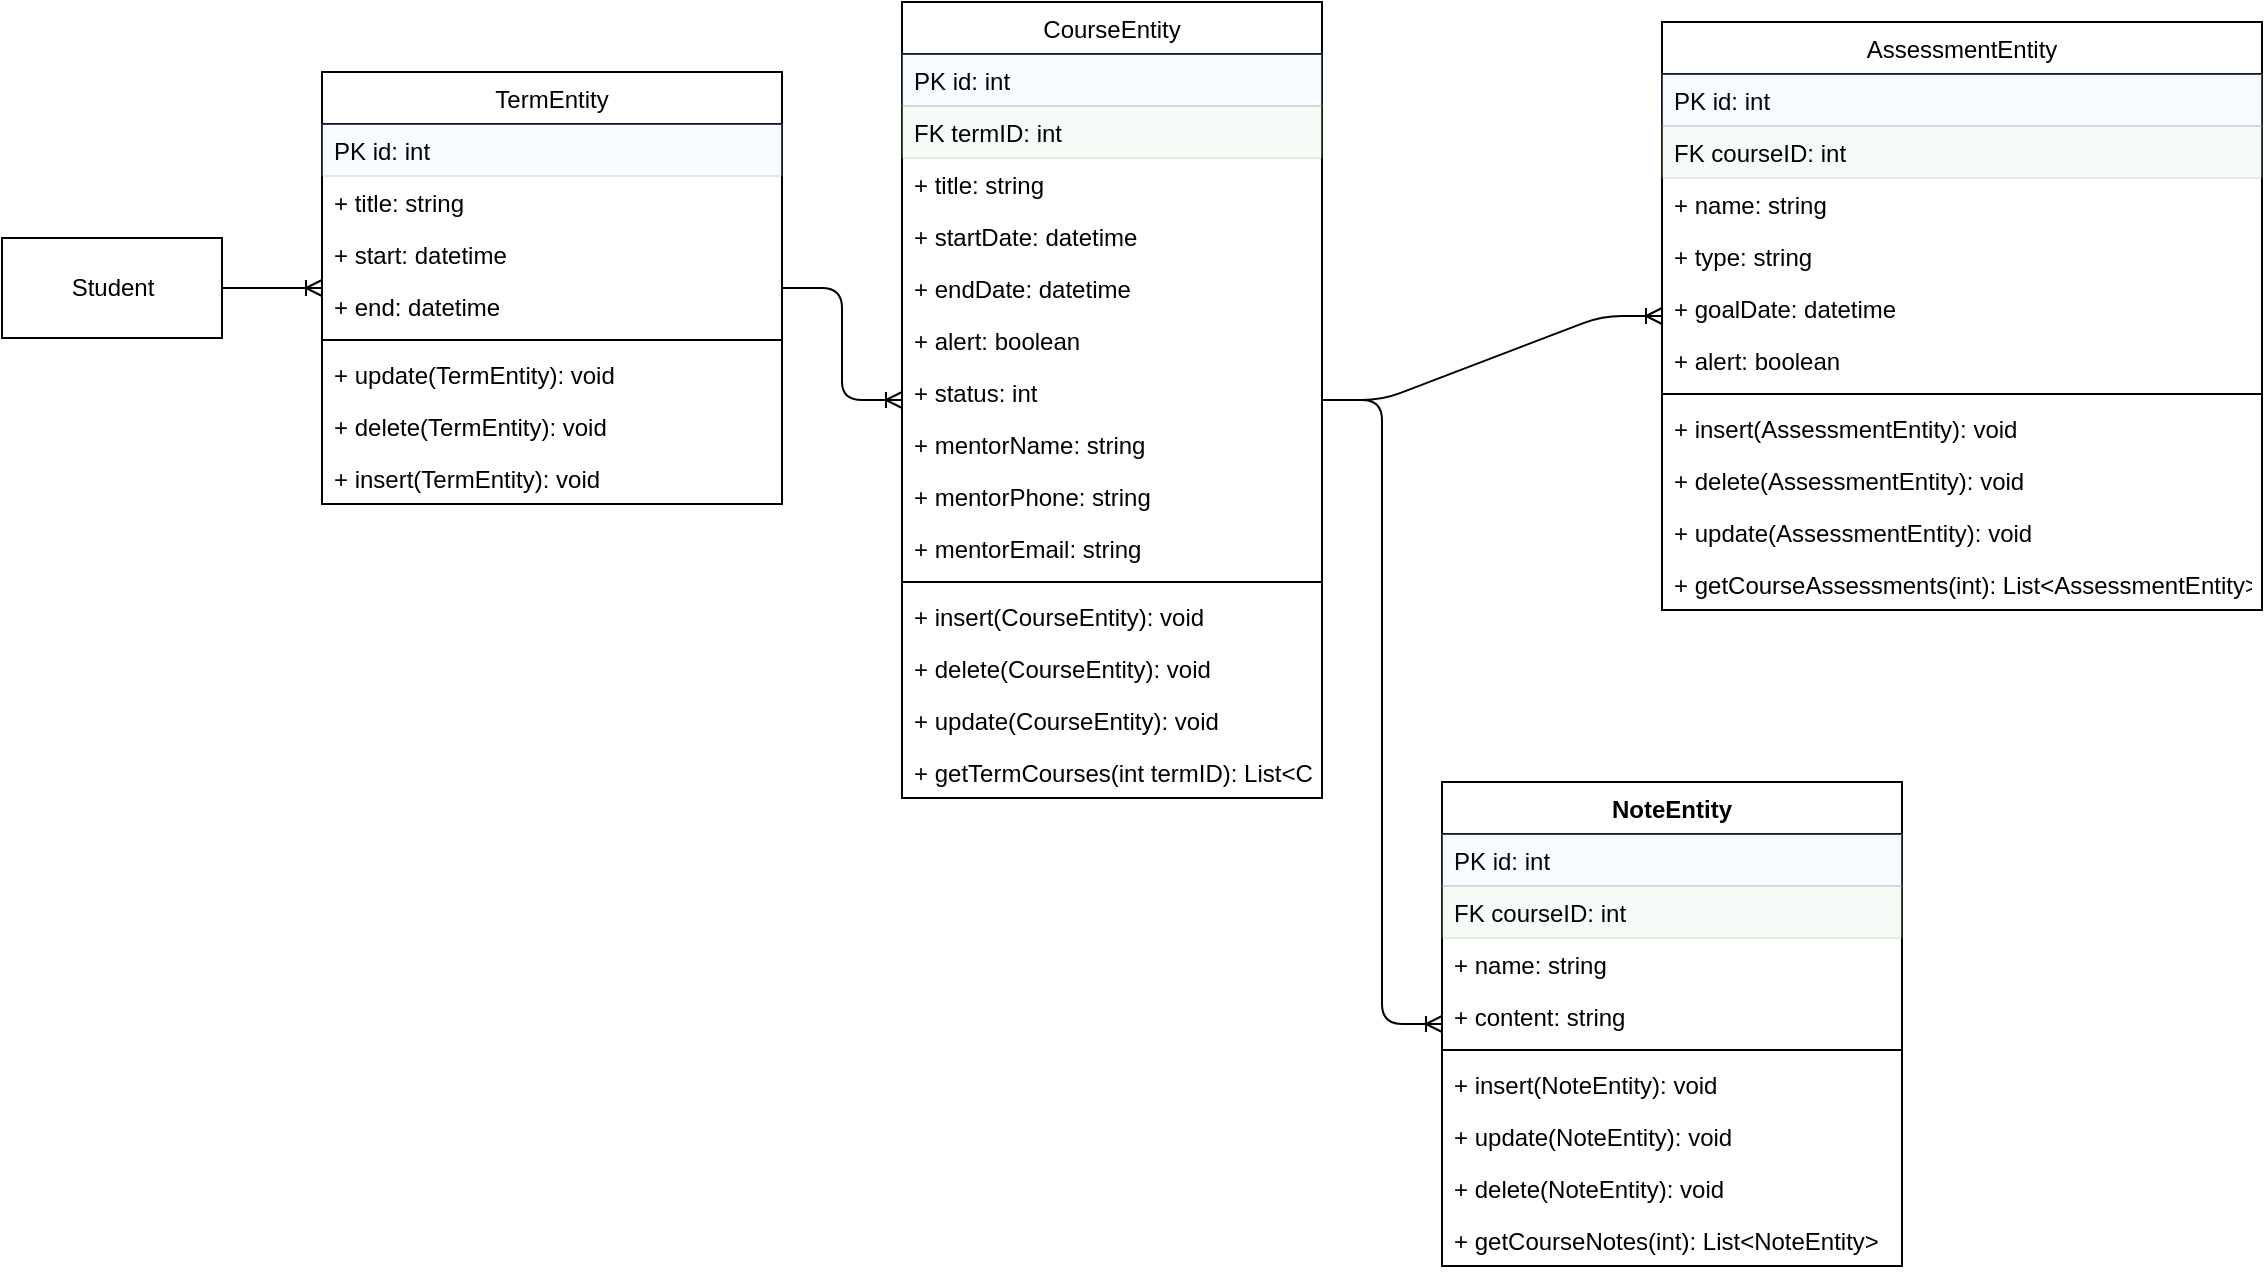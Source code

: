<mxfile version="13.0.3" type="device" pages="2"><diagram id="iBXDA67cHcchtukGtevX" name="Database"><mxGraphModel dx="813" dy="463" grid="1" gridSize="10" guides="1" tooltips="1" connect="1" arrows="1" fold="1" page="1" pageScale="1" pageWidth="850" pageHeight="1100" math="0" shadow="0"><root><mxCell id="0"/><mxCell id="1" parent="0"/><mxCell id="MAv6kuDOQkmlAfFo8eeo-38" value="Student" style="html=1;" parent="1" vertex="1"><mxGeometry y="118" width="110" height="50" as="geometry"/></mxCell><mxCell id="MAv6kuDOQkmlAfFo8eeo-6" value="CourseEntity" style="swimlane;fontStyle=0;childLayout=stackLayout;horizontal=1;startSize=26;fillColor=none;horizontalStack=0;resizeParent=1;resizeParentMax=0;resizeLast=0;collapsible=1;marginBottom=0;" parent="1" vertex="1"><mxGeometry x="450" width="210" height="398" as="geometry"/></mxCell><mxCell id="MAv6kuDOQkmlAfFo8eeo-7" value="PK id: int" style="text;strokeColor=#6c8ebf;fillColor=#dae8fc;align=left;verticalAlign=top;spacingLeft=4;spacingRight=4;overflow=hidden;rotatable=0;points=[[0,0.5],[1,0.5]];portConstraint=eastwest;opacity=20;" parent="MAv6kuDOQkmlAfFo8eeo-6" vertex="1"><mxGeometry y="26" width="210" height="26" as="geometry"/></mxCell><mxCell id="MAv6kuDOQkmlAfFo8eeo-19" value="FK termID: int" style="text;strokeColor=#82b366;fillColor=#d5e8d4;align=left;verticalAlign=top;spacingLeft=4;spacingRight=4;overflow=hidden;rotatable=0;points=[[0,0.5],[1,0.5]];portConstraint=eastwest;opacity=20;" parent="MAv6kuDOQkmlAfFo8eeo-6" vertex="1"><mxGeometry y="52" width="210" height="26" as="geometry"/></mxCell><mxCell id="MAv6kuDOQkmlAfFo8eeo-8" value="+ title: string" style="text;strokeColor=none;fillColor=none;align=left;verticalAlign=top;spacingLeft=4;spacingRight=4;overflow=hidden;rotatable=0;points=[[0,0.5],[1,0.5]];portConstraint=eastwest;" parent="MAv6kuDOQkmlAfFo8eeo-6" vertex="1"><mxGeometry y="78" width="210" height="26" as="geometry"/></mxCell><mxCell id="MAv6kuDOQkmlAfFo8eeo-29" value="+ startDate: datetime" style="text;strokeColor=none;fillColor=none;align=left;verticalAlign=top;spacingLeft=4;spacingRight=4;overflow=hidden;rotatable=0;points=[[0,0.5],[1,0.5]];portConstraint=eastwest;" parent="MAv6kuDOQkmlAfFo8eeo-6" vertex="1"><mxGeometry y="104" width="210" height="26" as="geometry"/></mxCell><mxCell id="MAv6kuDOQkmlAfFo8eeo-30" value="+ endDate: datetime" style="text;strokeColor=none;fillColor=none;align=left;verticalAlign=top;spacingLeft=4;spacingRight=4;overflow=hidden;rotatable=0;points=[[0,0.5],[1,0.5]];portConstraint=eastwest;" parent="MAv6kuDOQkmlAfFo8eeo-6" vertex="1"><mxGeometry y="130" width="210" height="26" as="geometry"/></mxCell><mxCell id="hgnOv7hgH0cVx5WjVg3U-1" value="+ alert: boolean" style="text;strokeColor=none;fillColor=none;align=left;verticalAlign=top;spacingLeft=4;spacingRight=4;overflow=hidden;rotatable=0;points=[[0,0.5],[1,0.5]];portConstraint=eastwest;" parent="MAv6kuDOQkmlAfFo8eeo-6" vertex="1"><mxGeometry y="156" width="210" height="26" as="geometry"/></mxCell><mxCell id="MAv6kuDOQkmlAfFo8eeo-32" value="+ status: int" style="text;strokeColor=none;fillColor=none;align=left;verticalAlign=top;spacingLeft=4;spacingRight=4;overflow=hidden;rotatable=0;points=[[0,0.5],[1,0.5]];portConstraint=eastwest;" parent="MAv6kuDOQkmlAfFo8eeo-6" vertex="1"><mxGeometry y="182" width="210" height="26" as="geometry"/></mxCell><mxCell id="MAv6kuDOQkmlAfFo8eeo-33" value="+ mentorName: string" style="text;strokeColor=none;fillColor=none;align=left;verticalAlign=top;spacingLeft=4;spacingRight=4;overflow=hidden;rotatable=0;points=[[0,0.5],[1,0.5]];portConstraint=eastwest;" parent="MAv6kuDOQkmlAfFo8eeo-6" vertex="1"><mxGeometry y="208" width="210" height="26" as="geometry"/></mxCell><mxCell id="MAv6kuDOQkmlAfFo8eeo-34" value="+ mentorPhone: string" style="text;strokeColor=none;fillColor=none;align=left;verticalAlign=top;spacingLeft=4;spacingRight=4;overflow=hidden;rotatable=0;points=[[0,0.5],[1,0.5]];portConstraint=eastwest;" parent="MAv6kuDOQkmlAfFo8eeo-6" vertex="1"><mxGeometry y="234" width="210" height="26" as="geometry"/></mxCell><mxCell id="MAv6kuDOQkmlAfFo8eeo-31" value="+ mentorEmail: string" style="text;strokeColor=none;fillColor=none;align=left;verticalAlign=top;spacingLeft=4;spacingRight=4;overflow=hidden;rotatable=0;points=[[0,0.5],[1,0.5]];portConstraint=eastwest;" parent="MAv6kuDOQkmlAfFo8eeo-6" vertex="1"><mxGeometry y="260" width="210" height="26" as="geometry"/></mxCell><mxCell id="UaqiWdHNHxLRtaor7XC1-22" value="" style="line;strokeWidth=1;fillColor=none;align=left;verticalAlign=middle;spacingTop=-1;spacingLeft=3;spacingRight=3;rotatable=0;labelPosition=right;points=[];portConstraint=eastwest;" parent="MAv6kuDOQkmlAfFo8eeo-6" vertex="1"><mxGeometry y="286" width="210" height="8" as="geometry"/></mxCell><mxCell id="UaqiWdHNHxLRtaor7XC1-23" value="+ insert(CourseEntity): void" style="text;strokeColor=none;fillColor=none;align=left;verticalAlign=top;spacingLeft=4;spacingRight=4;overflow=hidden;rotatable=0;points=[[0,0.5],[1,0.5]];portConstraint=eastwest;" parent="MAv6kuDOQkmlAfFo8eeo-6" vertex="1"><mxGeometry y="294" width="210" height="26" as="geometry"/></mxCell><mxCell id="UaqiWdHNHxLRtaor7XC1-25" value="+ delete(CourseEntity): void" style="text;strokeColor=none;fillColor=none;align=left;verticalAlign=top;spacingLeft=4;spacingRight=4;overflow=hidden;rotatable=0;points=[[0,0.5],[1,0.5]];portConstraint=eastwest;" parent="MAv6kuDOQkmlAfFo8eeo-6" vertex="1"><mxGeometry y="320" width="210" height="26" as="geometry"/></mxCell><mxCell id="UaqiWdHNHxLRtaor7XC1-24" value="+ update(CourseEntity): void" style="text;strokeColor=none;fillColor=none;align=left;verticalAlign=top;spacingLeft=4;spacingRight=4;overflow=hidden;rotatable=0;points=[[0,0.5],[1,0.5]];portConstraint=eastwest;" parent="MAv6kuDOQkmlAfFo8eeo-6" vertex="1"><mxGeometry y="346" width="210" height="26" as="geometry"/></mxCell><mxCell id="UaqiWdHNHxLRtaor7XC1-30" value="+ getTermCourses(int termID): List&lt;CourseEntity&gt;" style="text;strokeColor=none;fillColor=none;align=left;verticalAlign=top;spacingLeft=4;spacingRight=4;overflow=hidden;rotatable=0;points=[[0,0.5],[1,0.5]];portConstraint=eastwest;" parent="MAv6kuDOQkmlAfFo8eeo-6" vertex="1"><mxGeometry y="372" width="210" height="26" as="geometry"/></mxCell><mxCell id="nVpkIAlewJ4M10stoxNx-4" value="" style="edgeStyle=entityRelationEdgeStyle;fontSize=12;html=1;endArrow=ERoneToMany;" parent="1" source="MAv6kuDOQkmlAfFo8eeo-6" target="MAv6kuDOQkmlAfFo8eeo-24" edge="1"><mxGeometry width="100" height="100" relative="1" as="geometry"><mxPoint x="460" y="420" as="sourcePoint"/><mxPoint x="700" y="310" as="targetPoint"/></mxGeometry></mxCell><mxCell id="nVpkIAlewJ4M10stoxNx-5" value="" style="edgeStyle=entityRelationEdgeStyle;fontSize=12;html=1;endArrow=ERoneToMany;" parent="1" source="MAv6kuDOQkmlAfFo8eeo-6" target="MAv6kuDOQkmlAfFo8eeo-10" edge="1"><mxGeometry width="100" height="100" relative="1" as="geometry"><mxPoint x="630" y="170" as="sourcePoint"/><mxPoint x="730" y="70" as="targetPoint"/></mxGeometry></mxCell><mxCell id="nVpkIAlewJ4M10stoxNx-6" value="" style="edgeStyle=entityRelationEdgeStyle;fontSize=12;html=1;endArrow=ERoneToMany;" parent="1" source="MAv6kuDOQkmlAfFo8eeo-2" target="MAv6kuDOQkmlAfFo8eeo-6" edge="1"><mxGeometry width="100" height="100" relative="1" as="geometry"><mxPoint x="320" y="370" as="sourcePoint"/><mxPoint x="420" y="270" as="targetPoint"/></mxGeometry></mxCell><mxCell id="nVpkIAlewJ4M10stoxNx-7" value="" style="edgeStyle=entityRelationEdgeStyle;fontSize=12;html=1;endArrow=ERoneToMany;" parent="1" source="MAv6kuDOQkmlAfFo8eeo-38" target="MAv6kuDOQkmlAfFo8eeo-2" edge="1"><mxGeometry width="100" height="100" relative="1" as="geometry"><mxPoint x="120" y="350" as="sourcePoint"/><mxPoint x="220" y="250" as="targetPoint"/></mxGeometry></mxCell><mxCell id="MAv6kuDOQkmlAfFo8eeo-10" value="AssessmentEntity" style="swimlane;fontStyle=0;childLayout=stackLayout;horizontal=1;startSize=26;fillColor=none;horizontalStack=0;resizeParent=1;resizeParentMax=0;resizeLast=0;collapsible=1;marginBottom=0;" parent="1" vertex="1"><mxGeometry x="830" y="10" width="300" height="294" as="geometry"/></mxCell><mxCell id="MAv6kuDOQkmlAfFo8eeo-11" value="PK id: int" style="text;strokeColor=#6c8ebf;fillColor=#dae8fc;align=left;verticalAlign=top;spacingLeft=4;spacingRight=4;overflow=hidden;rotatable=0;points=[[0,0.5],[1,0.5]];portConstraint=eastwest;opacity=20;" parent="MAv6kuDOQkmlAfFo8eeo-10" vertex="1"><mxGeometry y="26" width="300" height="26" as="geometry"/></mxCell><mxCell id="MAv6kuDOQkmlAfFo8eeo-16" value="FK courseID: int" style="text;strokeColor=#82b366;fillColor=#d5e8d4;align=left;verticalAlign=top;spacingLeft=4;spacingRight=4;overflow=hidden;rotatable=0;points=[[0,0.5],[1,0.5]];portConstraint=eastwest;opacity=20;" parent="MAv6kuDOQkmlAfFo8eeo-10" vertex="1"><mxGeometry y="52" width="300" height="26" as="geometry"/></mxCell><mxCell id="MAv6kuDOQkmlAfFo8eeo-12" value="+ name: string" style="text;strokeColor=none;fillColor=none;align=left;verticalAlign=top;spacingLeft=4;spacingRight=4;overflow=hidden;rotatable=0;points=[[0,0.5],[1,0.5]];portConstraint=eastwest;" parent="MAv6kuDOQkmlAfFo8eeo-10" vertex="1"><mxGeometry y="78" width="300" height="26" as="geometry"/></mxCell><mxCell id="MAv6kuDOQkmlAfFo8eeo-13" value="+ type: string" style="text;strokeColor=none;fillColor=none;align=left;verticalAlign=top;spacingLeft=4;spacingRight=4;overflow=hidden;rotatable=0;points=[[0,0.5],[1,0.5]];portConstraint=eastwest;" parent="MAv6kuDOQkmlAfFo8eeo-10" vertex="1"><mxGeometry y="104" width="300" height="26" as="geometry"/></mxCell><mxCell id="MAv6kuDOQkmlAfFo8eeo-15" value="+ goalDate: datetime" style="text;strokeColor=none;fillColor=none;align=left;verticalAlign=top;spacingLeft=4;spacingRight=4;overflow=hidden;rotatable=0;points=[[0,0.5],[1,0.5]];portConstraint=eastwest;" parent="MAv6kuDOQkmlAfFo8eeo-10" vertex="1"><mxGeometry y="130" width="300" height="26" as="geometry"/></mxCell><mxCell id="nVpkIAlewJ4M10stoxNx-9" value="+ alert: boolean" style="text;strokeColor=none;fillColor=none;align=left;verticalAlign=top;spacingLeft=4;spacingRight=4;overflow=hidden;rotatable=0;points=[[0,0.5],[1,0.5]];portConstraint=eastwest;" parent="MAv6kuDOQkmlAfFo8eeo-10" vertex="1"><mxGeometry y="156" width="300" height="26" as="geometry"/></mxCell><mxCell id="UaqiWdHNHxLRtaor7XC1-13" value="" style="line;strokeWidth=1;fillColor=none;align=left;verticalAlign=middle;spacingTop=-1;spacingLeft=3;spacingRight=3;rotatable=0;labelPosition=right;points=[];portConstraint=eastwest;" parent="MAv6kuDOQkmlAfFo8eeo-10" vertex="1"><mxGeometry y="182" width="300" height="8" as="geometry"/></mxCell><mxCell id="UaqiWdHNHxLRtaor7XC1-14" value="+ insert(AssessmentEntity): void" style="text;strokeColor=none;fillColor=none;align=left;verticalAlign=top;spacingLeft=4;spacingRight=4;overflow=hidden;rotatable=0;points=[[0,0.5],[1,0.5]];portConstraint=eastwest;" parent="MAv6kuDOQkmlAfFo8eeo-10" vertex="1"><mxGeometry y="190" width="300" height="26" as="geometry"/></mxCell><mxCell id="UaqiWdHNHxLRtaor7XC1-16" value="+ delete(AssessmentEntity): void" style="text;strokeColor=none;fillColor=none;align=left;verticalAlign=top;spacingLeft=4;spacingRight=4;overflow=hidden;rotatable=0;points=[[0,0.5],[1,0.5]];portConstraint=eastwest;" parent="MAv6kuDOQkmlAfFo8eeo-10" vertex="1"><mxGeometry y="216" width="300" height="26" as="geometry"/></mxCell><mxCell id="UaqiWdHNHxLRtaor7XC1-15" value="+ update(AssessmentEntity): void" style="text;strokeColor=none;fillColor=none;align=left;verticalAlign=top;spacingLeft=4;spacingRight=4;overflow=hidden;rotatable=0;points=[[0,0.5],[1,0.5]];portConstraint=eastwest;" parent="MAv6kuDOQkmlAfFo8eeo-10" vertex="1"><mxGeometry y="242" width="300" height="26" as="geometry"/></mxCell><mxCell id="UaqiWdHNHxLRtaor7XC1-17" value="+ getCourseAssessments(int): List&lt;AssessmentEntity&gt;" style="text;strokeColor=none;fillColor=none;align=left;verticalAlign=top;spacingLeft=4;spacingRight=4;overflow=hidden;rotatable=0;points=[[0,0.5],[1,0.5]];portConstraint=eastwest;" parent="MAv6kuDOQkmlAfFo8eeo-10" vertex="1"><mxGeometry y="268" width="300" height="26" as="geometry"/></mxCell><mxCell id="MAv6kuDOQkmlAfFo8eeo-2" value="TermEntity" style="swimlane;fontStyle=0;childLayout=stackLayout;horizontal=1;startSize=26;fillColor=none;horizontalStack=0;resizeParent=1;resizeParentMax=0;resizeLast=0;collapsible=1;marginBottom=0;" parent="1" vertex="1"><mxGeometry x="160" y="35" width="230" height="216" as="geometry"><mxRectangle x="100" y="480" width="60" height="26" as="alternateBounds"/></mxGeometry></mxCell><mxCell id="MAv6kuDOQkmlAfFo8eeo-3" value="PK id: int" style="text;strokeColor=#6c8ebf;fillColor=#dae8fc;align=left;verticalAlign=top;spacingLeft=4;spacingRight=4;overflow=hidden;rotatable=0;points=[[0,0.5],[1,0.5]];portConstraint=eastwest;opacity=20;" parent="MAv6kuDOQkmlAfFo8eeo-2" vertex="1"><mxGeometry y="26" width="230" height="26" as="geometry"/></mxCell><mxCell id="MAv6kuDOQkmlAfFo8eeo-4" value="+ title: string" style="text;strokeColor=none;fillColor=none;align=left;verticalAlign=top;spacingLeft=4;spacingRight=4;overflow=hidden;rotatable=0;points=[[0,0.5],[1,0.5]];portConstraint=eastwest;" parent="MAv6kuDOQkmlAfFo8eeo-2" vertex="1"><mxGeometry y="52" width="230" height="26" as="geometry"/></mxCell><mxCell id="MAv6kuDOQkmlAfFo8eeo-5" value="+ start: datetime" style="text;strokeColor=none;fillColor=none;align=left;verticalAlign=top;spacingLeft=4;spacingRight=4;overflow=hidden;rotatable=0;points=[[0,0.5],[1,0.5]];portConstraint=eastwest;" parent="MAv6kuDOQkmlAfFo8eeo-2" vertex="1"><mxGeometry y="78" width="230" height="26" as="geometry"/></mxCell><mxCell id="MAv6kuDOQkmlAfFo8eeo-35" value="+ end: datetime" style="text;strokeColor=none;fillColor=none;align=left;verticalAlign=top;spacingLeft=4;spacingRight=4;overflow=hidden;rotatable=0;points=[[0,0.5],[1,0.5]];portConstraint=eastwest;" parent="MAv6kuDOQkmlAfFo8eeo-2" vertex="1"><mxGeometry y="104" width="230" height="26" as="geometry"/></mxCell><mxCell id="UaqiWdHNHxLRtaor7XC1-26" value="" style="line;strokeWidth=1;fillColor=none;align=left;verticalAlign=middle;spacingTop=-1;spacingLeft=3;spacingRight=3;rotatable=0;labelPosition=right;points=[];portConstraint=eastwest;" parent="MAv6kuDOQkmlAfFo8eeo-2" vertex="1"><mxGeometry y="130" width="230" height="8" as="geometry"/></mxCell><mxCell id="UaqiWdHNHxLRtaor7XC1-29" value="+ update(TermEntity): void" style="text;strokeColor=none;fillColor=none;align=left;verticalAlign=top;spacingLeft=4;spacingRight=4;overflow=hidden;rotatable=0;points=[[0,0.5],[1,0.5]];portConstraint=eastwest;" parent="MAv6kuDOQkmlAfFo8eeo-2" vertex="1"><mxGeometry y="138" width="230" height="26" as="geometry"/></mxCell><mxCell id="UaqiWdHNHxLRtaor7XC1-28" value="+ delete(TermEntity): void" style="text;strokeColor=none;fillColor=none;align=left;verticalAlign=top;spacingLeft=4;spacingRight=4;overflow=hidden;rotatable=0;points=[[0,0.5],[1,0.5]];portConstraint=eastwest;" parent="MAv6kuDOQkmlAfFo8eeo-2" vertex="1"><mxGeometry y="164" width="230" height="26" as="geometry"/></mxCell><mxCell id="UaqiWdHNHxLRtaor7XC1-27" value="+ insert(TermEntity): void" style="text;strokeColor=none;fillColor=none;align=left;verticalAlign=top;spacingLeft=4;spacingRight=4;overflow=hidden;rotatable=0;points=[[0,0.5],[1,0.5]];portConstraint=eastwest;" parent="MAv6kuDOQkmlAfFo8eeo-2" vertex="1"><mxGeometry y="190" width="230" height="26" as="geometry"/></mxCell><mxCell id="MAv6kuDOQkmlAfFo8eeo-24" value="NoteEntity" style="swimlane;fontStyle=1;align=center;verticalAlign=top;childLayout=stackLayout;horizontal=1;startSize=26;horizontalStack=0;resizeParent=1;resizeParentMax=0;resizeLast=0;collapsible=1;marginBottom=0;" parent="1" vertex="1"><mxGeometry x="720" y="390" width="230" height="242" as="geometry"><mxRectangle x="650" y="210" width="90" height="26" as="alternateBounds"/></mxGeometry></mxCell><mxCell id="MAv6kuDOQkmlAfFo8eeo-28" value="PK id: int" style="text;strokeColor=#6c8ebf;fillColor=#dae8fc;align=left;verticalAlign=top;spacingLeft=4;spacingRight=4;overflow=hidden;rotatable=0;points=[[0,0.5],[1,0.5]];portConstraint=eastwest;opacity=20;" parent="MAv6kuDOQkmlAfFo8eeo-24" vertex="1"><mxGeometry y="26" width="230" height="26" as="geometry"/></mxCell><mxCell id="MAv6kuDOQkmlAfFo8eeo-25" value="FK courseID: int" style="text;strokeColor=#82b366;fillColor=#d5e8d4;align=left;verticalAlign=top;spacingLeft=4;spacingRight=4;overflow=hidden;rotatable=0;points=[[0,0.5],[1,0.5]];portConstraint=eastwest;opacity=20;" parent="MAv6kuDOQkmlAfFo8eeo-24" vertex="1"><mxGeometry y="52" width="230" height="26" as="geometry"/></mxCell><mxCell id="nVpkIAlewJ4M10stoxNx-2" value="+ name: string" style="text;strokeColor=none;fillColor=none;align=left;verticalAlign=top;spacingLeft=4;spacingRight=4;overflow=hidden;rotatable=0;points=[[0,0.5],[1,0.5]];portConstraint=eastwest;" parent="MAv6kuDOQkmlAfFo8eeo-24" vertex="1"><mxGeometry y="78" width="230" height="26" as="geometry"/></mxCell><mxCell id="nVpkIAlewJ4M10stoxNx-3" value="+ content: string" style="text;strokeColor=none;fillColor=none;align=left;verticalAlign=top;spacingLeft=4;spacingRight=4;overflow=hidden;rotatable=0;points=[[0,0.5],[1,0.5]];portConstraint=eastwest;" parent="MAv6kuDOQkmlAfFo8eeo-24" vertex="1"><mxGeometry y="104" width="230" height="26" as="geometry"/></mxCell><mxCell id="UaqiWdHNHxLRtaor7XC1-7" value="" style="line;strokeWidth=1;fillColor=none;align=left;verticalAlign=middle;spacingTop=-1;spacingLeft=3;spacingRight=3;rotatable=0;labelPosition=right;points=[];portConstraint=eastwest;" parent="MAv6kuDOQkmlAfFo8eeo-24" vertex="1"><mxGeometry y="130" width="230" height="8" as="geometry"/></mxCell><mxCell id="UaqiWdHNHxLRtaor7XC1-8" value="+ insert(NoteEntity): void" style="text;strokeColor=none;fillColor=none;align=left;verticalAlign=top;spacingLeft=4;spacingRight=4;overflow=hidden;rotatable=0;points=[[0,0.5],[1,0.5]];portConstraint=eastwest;" parent="MAv6kuDOQkmlAfFo8eeo-24" vertex="1"><mxGeometry y="138" width="230" height="26" as="geometry"/></mxCell><mxCell id="UaqiWdHNHxLRtaor7XC1-10" value="+ update(NoteEntity): void" style="text;strokeColor=none;fillColor=none;align=left;verticalAlign=top;spacingLeft=4;spacingRight=4;overflow=hidden;rotatable=0;points=[[0,0.5],[1,0.5]];portConstraint=eastwest;" parent="MAv6kuDOQkmlAfFo8eeo-24" vertex="1"><mxGeometry y="164" width="230" height="26" as="geometry"/></mxCell><mxCell id="UaqiWdHNHxLRtaor7XC1-11" value="+ delete(NoteEntity): void" style="text;strokeColor=none;fillColor=none;align=left;verticalAlign=top;spacingLeft=4;spacingRight=4;overflow=hidden;rotatable=0;points=[[0,0.5],[1,0.5]];portConstraint=eastwest;" parent="MAv6kuDOQkmlAfFo8eeo-24" vertex="1"><mxGeometry y="190" width="230" height="26" as="geometry"/></mxCell><mxCell id="UaqiWdHNHxLRtaor7XC1-9" value="+ getCourseNotes(int): List&lt;NoteEntity&gt;" style="text;strokeColor=none;fillColor=none;align=left;verticalAlign=top;spacingLeft=4;spacingRight=4;overflow=hidden;rotatable=0;points=[[0,0.5],[1,0.5]];portConstraint=eastwest;" parent="MAv6kuDOQkmlAfFo8eeo-24" vertex="1"><mxGeometry y="216" width="230" height="26" as="geometry"/></mxCell></root></mxGraphModel></diagram><diagram id="KBuj61lyuVrWMec4bAdu" name="UI"><mxGraphModel dx="1831" dy="559" grid="1" gridSize="10" guides="1" tooltips="1" connect="1" arrows="1" fold="1" page="1" pageScale="1" pageWidth="850" pageHeight="1100" math="0" shadow="0"><root><mxCell id="skTamxy4rDHSEna883zo-0"/><mxCell id="skTamxy4rDHSEna883zo-1" parent="skTamxy4rDHSEna883zo-0"/><mxCell id="jkulU21B4oy4_F1C3pe9-76" value="" style="group" parent="skTamxy4rDHSEna883zo-1" vertex="1" connectable="0"><mxGeometry x="790" y="105" width="200" height="450" as="geometry"/></mxCell><mxCell id="jkulU21B4oy4_F1C3pe9-77" value="" style="group;align=left;" parent="jkulU21B4oy4_F1C3pe9-76" vertex="1" connectable="0"><mxGeometry width="200" height="450" as="geometry"/></mxCell><mxCell id="jkulU21B4oy4_F1C3pe9-78" value="" style="group;fillColor=#f5f5f5;strokeColor=#666666;fontColor=#333333;" parent="jkulU21B4oy4_F1C3pe9-77" vertex="1" connectable="0"><mxGeometry y="60" width="200" height="390" as="geometry"/></mxCell><mxCell id="jkulU21B4oy4_F1C3pe9-79" value="" style="verticalLabelPosition=bottom;verticalAlign=top;html=1;shadow=0;dashed=0;strokeWidth=1;shape=mxgraph.android.phone2;strokeColor=#c0c0c0;" parent="jkulU21B4oy4_F1C3pe9-78" vertex="1"><mxGeometry width="200" height="390" as="geometry"/></mxCell><mxCell id="jkulU21B4oy4_F1C3pe9-80" value="" style="strokeWidth=1;html=1;shadow=0;dashed=0;shape=mxgraph.android.action_bar;fillColor=#E6E6E6;strokeColor=#c0c0c0;strokeWidth=2;" parent="jkulU21B4oy4_F1C3pe9-78" vertex="1"><mxGeometry x="7.5" y="40" width="185" height="30" as="geometry"/></mxCell><mxCell id="jkulU21B4oy4_F1C3pe9-81" value="Course 1 Notes" style="text;html=1;align=center;verticalAlign=middle;resizable=0;points=[];autosize=1;fillColor=#f5f5f5;strokeColor=#666666;fontColor=#333333;" parent="jkulU21B4oy4_F1C3pe9-78" vertex="1"><mxGeometry x="50" y="45" width="100" height="20" as="geometry"/></mxCell><mxCell id="jkulU21B4oy4_F1C3pe9-82" value="Add Course" style="text;html=1;align=center;verticalAlign=middle;resizable=0;points=[];autosize=1;fillColor=#f5f5f5;strokeColor=#666666;fontColor=#333333;" parent="jkulU21B4oy4_F1C3pe9-78" vertex="1"><mxGeometry x="112.5" y="70" width="80" height="20" as="geometry"/></mxCell><mxCell id="jkulU21B4oy4_F1C3pe9-83" value="" style="strokeWidth=1;html=1;shadow=0;dashed=0;shape=mxgraph.android.rrect;rSize=0;strokeColor=#eeeeee;fillColor=#ffffff;gradientColor=none;" parent="jkulU21B4oy4_F1C3pe9-78" vertex="1"><mxGeometry x="10" y="70" width="190" height="180" as="geometry"/></mxCell><mxCell id="jkulU21B4oy4_F1C3pe9-84" value="Note 1&lt;br&gt;Et dolorum dolores soluta quidem alias. &lt;br&gt;Commodi quae deleniti dolore." style="strokeColor=inherit;fillColor=inherit;gradientColor=inherit;strokeWidth=1;html=1;shadow=0;dashed=0;shape=mxgraph.android.rrect;rSize=0;align=left;spacingLeft=10;fontSize=8;fontColor=#333333;" parent="jkulU21B4oy4_F1C3pe9-83" vertex="1"><mxGeometry width="185" height="45" as="geometry"/></mxCell><mxCell id="jkulU21B4oy4_F1C3pe9-85" value="Note 2&lt;br&gt;Et dolorum dolores soluta quidem alias.&amp;nbsp;&lt;br&gt;Commodi quae deleniti dolore." style="strokeColor=inherit;fillColor=inherit;gradientColor=inherit;strokeWidth=1;html=1;shadow=0;dashed=0;shape=mxgraph.android.rrect;rSize=0;align=left;spacingLeft=10;fontSize=8;fontColor=#333333;" parent="jkulU21B4oy4_F1C3pe9-83" vertex="1"><mxGeometry y="45" width="185" height="45" as="geometry"/></mxCell><mxCell id="jkulU21B4oy4_F1C3pe9-86" value="Note 3&lt;br&gt;Et dolorum dolores soluta quidem alias.&amp;nbsp;&lt;br&gt;Commodi quae deleniti dolore." style="strokeColor=inherit;fillColor=inherit;gradientColor=inherit;strokeWidth=1;html=1;shadow=0;dashed=0;shape=mxgraph.android.rrect;rSize=0;align=left;spacingLeft=10;fontSize=8;fontColor=#333333;" parent="jkulU21B4oy4_F1C3pe9-83" vertex="1"><mxGeometry y="90" width="185" height="45" as="geometry"/></mxCell><mxCell id="jkulU21B4oy4_F1C3pe9-87" value="Note 4&lt;br&gt;Et dolorum dolores soluta quidem alias.&amp;nbsp;&lt;br&gt;Commodi quae deleniti dolore." style="strokeColor=inherit;fillColor=inherit;gradientColor=inherit;strokeWidth=1;html=1;shadow=0;dashed=0;shape=mxgraph.android.rrect;rSize=0;align=left;spacingLeft=10;fontSize=8;fontColor=#333333;" parent="jkulU21B4oy4_F1C3pe9-83" vertex="1"><mxGeometry y="135" width="185" height="45" as="geometry"/></mxCell><mxCell id="mbeBbQbcbG7xtRoadQdn-14" value="" style="verticalLabelPosition=bottom;verticalAlign=top;html=1;shadow=0;dashed=0;strokeWidth=2;shape=mxgraph.android.navigation_bar_1;fillColor=#1A1A1A;strokeColor=#999999;align=center;" parent="jkulU21B4oy4_F1C3pe9-78" vertex="1"><mxGeometry x="7.5" y="325" width="185" height="30" as="geometry"/></mxCell><mxCell id="CFdoVOqi6yc0C2QSGL9e-37" value="" style="group" vertex="1" connectable="0" parent="jkulU21B4oy4_F1C3pe9-78"><mxGeometry x="150" y="285" width="30" height="30" as="geometry"/></mxCell><mxCell id="CFdoVOqi6yc0C2QSGL9e-38" value="" style="ellipse;whiteSpace=wrap;html=1;aspect=fixed;fillColor=none;align=left;" vertex="1" parent="CFdoVOqi6yc0C2QSGL9e-37"><mxGeometry width="30" height="30" as="geometry"/></mxCell><mxCell id="CFdoVOqi6yc0C2QSGL9e-39" value="" style="endArrow=none;html=1;" edge="1" parent="CFdoVOqi6yc0C2QSGL9e-37"><mxGeometry width="50" height="50" relative="1" as="geometry"><mxPoint x="14.936" y="22.5" as="sourcePoint"/><mxPoint x="14.936" y="7.5" as="targetPoint"/></mxGeometry></mxCell><mxCell id="CFdoVOqi6yc0C2QSGL9e-40" value="" style="endArrow=none;html=1;" edge="1" parent="CFdoVOqi6yc0C2QSGL9e-37"><mxGeometry width="50" height="50" relative="1" as="geometry"><mxPoint x="7.5" y="15" as="sourcePoint"/><mxPoint x="22.5" y="15" as="targetPoint"/></mxGeometry></mxCell><mxCell id="jkulU21B4oy4_F1C3pe9-88" value="Note List" style="text;html=1;align=center;verticalAlign=middle;resizable=0;points=[];autosize=1;" parent="jkulU21B4oy4_F1C3pe9-77" vertex="1"><mxGeometry x="70" y="27" width="60" height="20" as="geometry"/></mxCell><mxCell id="skTamxy4rDHSEna883zo-36" value="" style="group" parent="skTamxy4rDHSEna883zo-1" vertex="1" connectable="0"><mxGeometry x="470" y="110" width="310" height="450" as="geometry"/></mxCell><mxCell id="skTamxy4rDHSEna883zo-37" value="" style="group" parent="skTamxy4rDHSEna883zo-36" vertex="1" connectable="0"><mxGeometry y="60" width="310" height="390" as="geometry"/></mxCell><mxCell id="skTamxy4rDHSEna883zo-38" value="" style="verticalLabelPosition=bottom;verticalAlign=top;html=1;shadow=0;dashed=0;strokeWidth=1;shape=mxgraph.android.phone2;strokeColor=#c0c0c0;" parent="skTamxy4rDHSEna883zo-37" vertex="1"><mxGeometry width="200" height="390" as="geometry"/></mxCell><mxCell id="skTamxy4rDHSEna883zo-39" value="" style="strokeWidth=1;html=1;shadow=0;dashed=0;shape=mxgraph.android.rrect;rSize=0;strokeColor=#eeeeee;fillColor=#ffffff;gradientColor=none;" parent="skTamxy4rDHSEna883zo-37" vertex="1"><mxGeometry x="7.5" y="70" width="185.5" height="280" as="geometry"/></mxCell><mxCell id="jkulU21B4oy4_F1C3pe9-16" value="Course 1&lt;br&gt;01-01-2020 to eta 06-01-2020&lt;br&gt;&lt;br&gt;&lt;div style=&quot;text-align: left&quot;&gt;John Smith&lt;/div&gt;&lt;div style=&quot;text-align: left&quot;&gt;555-555-5555&lt;/div&gt;&lt;div style=&quot;text-align: left&quot;&gt;john@smith.null&lt;/div&gt;&lt;div style=&quot;text-align: left&quot;&gt;&lt;br&gt;&lt;/div&gt;&lt;div style=&quot;text-align: left&quot;&gt;Active&lt;/div&gt;" style="rounded=0;whiteSpace=wrap;html=1;fillColor=#f5f5f5;strokeColor=#666666;fontColor=#333333;align=center;" parent="skTamxy4rDHSEna883zo-39" vertex="1"><mxGeometry x="-0.5" width="182.5" height="150" as="geometry"/></mxCell><mxCell id="skTamxy4rDHSEna883zo-63" value="Assessments" style="text;html=1;align=center;verticalAlign=middle;resizable=0;points=[];autosize=1;fillColor=#f5f5f5;strokeColor=#666666;fontColor=#333333;" parent="skTamxy4rDHSEna883zo-39" vertex="1"><mxGeometry x="12.5" y="220" width="90" height="20" as="geometry"/></mxCell><mxCell id="jkulU21B4oy4_F1C3pe9-17" value="Notes" style="text;html=1;align=center;verticalAlign=middle;resizable=0;points=[];autosize=1;fontColor=#333333;fillColor=#f5f5f5;strokeColor=#666666;" parent="skTamxy4rDHSEna883zo-39" vertex="1"><mxGeometry x="120.5" y="220" width="50" height="20" as="geometry"/></mxCell><mxCell id="jkulU21B4oy4_F1C3pe9-22" value="Edit Course" style="text;html=1;align=center;verticalAlign=middle;resizable=0;points=[];autosize=1;fillColor=#f5f5f5;strokeColor=#666666;fontColor=#333333;" parent="skTamxy4rDHSEna883zo-39" vertex="1"><mxGeometry x="105.5" width="80" height="20" as="geometry"/></mxCell><mxCell id="mbeBbQbcbG7xtRoadQdn-13" value="" style="verticalLabelPosition=bottom;verticalAlign=top;html=1;shadow=0;dashed=0;strokeWidth=2;shape=mxgraph.android.navigation_bar_1;fillColor=#1A1A1A;strokeColor=#999999;align=center;" parent="skTamxy4rDHSEna883zo-39" vertex="1"><mxGeometry x="0.5" y="254" width="185" height="30" as="geometry"/></mxCell><mxCell id="CFdoVOqi6yc0C2QSGL9e-33" value="" style="html=1;verticalLabelPosition=bottom;align=center;labelBackgroundColor=#ffffff;verticalAlign=top;strokeWidth=2;shadow=0;dashed=0;shape=mxgraph.ios7.icons.alarm_clock;" vertex="1" parent="skTamxy4rDHSEna883zo-39"><mxGeometry x="150" y="50" width="20.5" height="20" as="geometry"/></mxCell><mxCell id="skTamxy4rDHSEna883zo-45" value="" style="strokeWidth=1;html=1;shadow=0;dashed=0;shape=mxgraph.android.action_bar;fillColor=#E6E6E6;strokeColor=#c0c0c0;strokeWidth=2;" parent="skTamxy4rDHSEna883zo-37" vertex="1"><mxGeometry x="7.5" y="40" width="185" height="30" as="geometry"/></mxCell><mxCell id="skTamxy4rDHSEna883zo-47" value="Course 1" style="text;html=1;align=center;verticalAlign=middle;resizable=0;points=[];autosize=1;fillColor=#f5f5f5;strokeColor=#666666;fontColor=#333333;" parent="skTamxy4rDHSEna883zo-37" vertex="1"><mxGeometry x="70" y="45" width="60" height="20" as="geometry"/></mxCell><mxCell id="CFdoVOqi6yc0C2QSGL9e-51" value="(Swipe)&lt;br&gt;Delete Course" style="text;html=1;align=center;verticalAlign=middle;resizable=0;points=[];autosize=1;fillColor=#f5f5f5;strokeColor=#666666;fontColor=#333333;" vertex="1" parent="skTamxy4rDHSEna883zo-37"><mxGeometry x="220" y="45" width="90" height="30" as="geometry"/></mxCell><mxCell id="CFdoVOqi6yc0C2QSGL9e-50" value="" style="shape=flexArrow;endArrow=classic;html=1;" edge="1" parent="skTamxy4rDHSEna883zo-37"><mxGeometry width="50" height="50" relative="1" as="geometry"><mxPoint x="335" y="74.71" as="sourcePoint"/><mxPoint x="290" y="74.71" as="targetPoint"/></mxGeometry></mxCell><mxCell id="5Mrc4j2g1yVrzl2cEcF1-8" value="Detailed Course View" style="text;html=1;align=center;verticalAlign=middle;resizable=0;points=[];autosize=1;" parent="skTamxy4rDHSEna883zo-36" vertex="1"><mxGeometry x="30" y="19" width="130" height="20" as="geometry"/></mxCell><mxCell id="skTamxy4rDHSEna883zo-48" value="" style="group" parent="skTamxy4rDHSEna883zo-1" vertex="1" connectable="0"><mxGeometry x="200" y="105" width="200" height="455" as="geometry"/></mxCell><mxCell id="skTamxy4rDHSEna883zo-23" value="" style="group;align=left;" parent="skTamxy4rDHSEna883zo-48" vertex="1" connectable="0"><mxGeometry width="200" height="455" as="geometry"/></mxCell><mxCell id="skTamxy4rDHSEna883zo-24" value="" style="group;fillColor=#f5f5f5;strokeColor=#666666;fontColor=#333333;" parent="skTamxy4rDHSEna883zo-23" vertex="1" connectable="0"><mxGeometry y="60" width="200" height="395" as="geometry"/></mxCell><mxCell id="skTamxy4rDHSEna883zo-25" value="" style="verticalLabelPosition=bottom;verticalAlign=top;html=1;shadow=0;dashed=0;strokeWidth=1;shape=mxgraph.android.phone2;strokeColor=#c0c0c0;" parent="skTamxy4rDHSEna883zo-24" vertex="1"><mxGeometry width="200" height="390" as="geometry"/></mxCell><mxCell id="skTamxy4rDHSEna883zo-32" value="" style="strokeWidth=1;html=1;shadow=0;dashed=0;shape=mxgraph.android.action_bar;fillColor=#E6E6E6;strokeColor=#c0c0c0;strokeWidth=2;" parent="skTamxy4rDHSEna883zo-24" vertex="1"><mxGeometry x="7.5" y="40" width="185" height="30" as="geometry"/></mxCell><mxCell id="skTamxy4rDHSEna883zo-34" value="Term 1 Courses" style="text;html=1;align=center;verticalAlign=middle;resizable=0;points=[];autosize=1;fillColor=#f5f5f5;strokeColor=#666666;fontColor=#333333;" parent="skTamxy4rDHSEna883zo-24" vertex="1"><mxGeometry x="50" y="45" width="100" height="20" as="geometry"/></mxCell><mxCell id="mbeBbQbcbG7xtRoadQdn-12" value="" style="verticalLabelPosition=bottom;verticalAlign=top;html=1;shadow=0;dashed=0;strokeWidth=2;shape=mxgraph.android.navigation_bar_1;fillColor=#1A1A1A;strokeColor=#999999;align=center;" parent="skTamxy4rDHSEna883zo-24" vertex="1"><mxGeometry x="7.5" y="325" width="185" height="30" as="geometry"/></mxCell><mxCell id="skTamxy4rDHSEna883zo-26" value="" style="strokeWidth=1;html=1;shadow=0;dashed=0;shape=mxgraph.android.rrect;rSize=0;strokeColor=#eeeeee;fillColor=#ffffff;gradientColor=none;" parent="skTamxy4rDHSEna883zo-24" vertex="1"><mxGeometry x="7.5" y="70" width="182.5" height="180" as="geometry"/></mxCell><mxCell id="skTamxy4rDHSEna883zo-27" value="Course 1&lt;br&gt;01-01-2020 - Active" style="strokeColor=inherit;fillColor=inherit;gradientColor=inherit;strokeWidth=1;html=1;shadow=0;dashed=0;shape=mxgraph.android.rrect;rSize=0;align=left;spacingLeft=10;fontSize=8;fontColor=#333333;" parent="skTamxy4rDHSEna883zo-26" vertex="1"><mxGeometry width="177.697" height="45" as="geometry"/></mxCell><mxCell id="skTamxy4rDHSEna883zo-28" value="Course 2&lt;br&gt;01-01-2020 - Active" style="strokeColor=inherit;fillColor=inherit;gradientColor=inherit;strokeWidth=1;html=1;shadow=0;dashed=0;shape=mxgraph.android.rrect;rSize=0;align=left;spacingLeft=10;fontSize=8;fontColor=#333333;" parent="skTamxy4rDHSEna883zo-26" vertex="1"><mxGeometry y="45" width="177.697" height="45" as="geometry"/></mxCell><mxCell id="skTamxy4rDHSEna883zo-29" value="Course 3&lt;br&gt;01-01-2021 - Pending" style="strokeColor=inherit;fillColor=inherit;gradientColor=inherit;strokeWidth=1;html=1;shadow=0;dashed=0;shape=mxgraph.android.rrect;rSize=0;align=left;spacingLeft=10;fontSize=8;fontColor=#333333;" parent="skTamxy4rDHSEna883zo-26" vertex="1"><mxGeometry y="90" width="177.697" height="45" as="geometry"/></mxCell><mxCell id="skTamxy4rDHSEna883zo-30" value="Course 4&lt;br&gt;01-01-2021 - Pending" style="strokeColor=inherit;fillColor=inherit;gradientColor=inherit;strokeWidth=1;html=1;shadow=0;dashed=0;shape=mxgraph.android.rrect;rSize=0;align=left;spacingLeft=10;fontSize=8;fontColor=#333333;" parent="skTamxy4rDHSEna883zo-26" vertex="1"><mxGeometry y="135" width="177.697" height="45" as="geometry"/></mxCell><mxCell id="MCaba5CLGFgN6ArmqdGz-5" value="" style="group" parent="skTamxy4rDHSEna883zo-24" vertex="1" connectable="0"><mxGeometry x="150" y="285" width="30" height="30" as="geometry"/></mxCell><mxCell id="MCaba5CLGFgN6ArmqdGz-6" value="" style="ellipse;whiteSpace=wrap;html=1;aspect=fixed;fillColor=none;align=left;" parent="MCaba5CLGFgN6ArmqdGz-5" vertex="1"><mxGeometry width="30" height="30" as="geometry"/></mxCell><mxCell id="MCaba5CLGFgN6ArmqdGz-7" value="" style="endArrow=none;html=1;" parent="MCaba5CLGFgN6ArmqdGz-5" edge="1"><mxGeometry width="50" height="50" relative="1" as="geometry"><mxPoint x="14.936" y="22.5" as="sourcePoint"/><mxPoint x="14.936" y="7.5" as="targetPoint"/></mxGeometry></mxCell><mxCell id="MCaba5CLGFgN6ArmqdGz-8" value="" style="endArrow=none;html=1;" parent="MCaba5CLGFgN6ArmqdGz-5" edge="1"><mxGeometry width="50" height="50" relative="1" as="geometry"><mxPoint x="7.5" y="15" as="sourcePoint"/><mxPoint x="22.5" y="15" as="targetPoint"/></mxGeometry></mxCell><mxCell id="5Mrc4j2g1yVrzl2cEcF1-7" value="Courses List" style="text;html=1;align=center;verticalAlign=middle;resizable=0;points=[];autosize=1;" parent="skTamxy4rDHSEna883zo-23" vertex="1"><mxGeometry x="60" y="27" width="80" height="20" as="geometry"/></mxCell><mxCell id="5Mrc4j2g1yVrzl2cEcF1-0" value="" style="group" parent="skTamxy4rDHSEna883zo-1" vertex="1" connectable="0"><mxGeometry x="-710" y="130" width="200" height="430" as="geometry"/></mxCell><mxCell id="skTamxy4rDHSEna883zo-67" value="" style="group;fillColor=#f5f5f5;strokeColor=#666666;fontColor=#333333;" parent="5Mrc4j2g1yVrzl2cEcF1-0" vertex="1" connectable="0"><mxGeometry y="40" width="200" height="390" as="geometry"/></mxCell><mxCell id="skTamxy4rDHSEna883zo-64" value="" style="verticalLabelPosition=bottom;verticalAlign=top;html=1;shadow=0;dashed=0;strokeWidth=1;shape=mxgraph.android.phone2;strokeColor=#c0c0c0;fontColor=#0A0A0A;align=left;" parent="skTamxy4rDHSEna883zo-67" vertex="1"><mxGeometry width="200" height="390" as="geometry"/></mxCell><mxCell id="skTamxy4rDHSEna883zo-68" value="View Terms" style="rounded=0;whiteSpace=wrap;html=1;fontColor=#333333;align=center;fillColor=#f5f5f5;strokeColor=#666666;" parent="skTamxy4rDHSEna883zo-67" vertex="1"><mxGeometry x="30" y="100" width="120" height="60" as="geometry"/></mxCell><mxCell id="5Mrc4j2g1yVrzl2cEcF1-6" value="&lt;span style=&quot;font-family: monospace ; font-size: 0px ; background-color: rgb(42 , 42 , 42)&quot;&gt;%3CmxGraphModel%3E%3Croot%3E%3CmxCell%20id%3D%220%22%2F%3E%3CmxCell%20id%3D%221%22%20parent%3D%220%22%2F%3E%3CmxCell%20id%3D%222%22%20value%3D%22%22%20style%3D%22strokeWidth%3D1%3Bhtml%3D1%3Bshadow%3D0%3Bdashed%3D0%3Bshape%3Dmxgraph.android.rrect%3BrSize%3D0%3BstrokeColor%3D%23eeeeee%3BfillColor%3D%23ffffff%3BgradientColor%3Dnone%3B%22%20vertex%3D%221%22%20parent%3D%221%22%3E%3CmxGeometry%20x%3D%22627.5%22%20y%3D%22430%22%20width%3D%22185%22%20height%3D%2290%22%20as%3D%22geometry%22%2F%3E%3C%2FmxCell%3E%3CmxCell%20id%3D%223%22%20value%3D%22Note%201%22%20style%3D%22strokeColor%3Dinherit%3BfillColor%3Dinherit%3BgradientColor%3Dinherit%3BstrokeWidth%3D1%3Bhtml%3D1%3Bshadow%3D0%3Bdashed%3D0%3Bshape%3Dmxgraph.android.rrect%3BrSize%3D0%3Balign%3Dleft%3BspacingLeft%3D10%3BfontSize%3D8%3BfontColor%3D%23333333%3B%22%20vertex%3D%221%22%20parent%3D%222%22%3E%3CmxGeometry%20width%3D%22185%22%20height%3D%2222.5%22%20as%3D%22geometry%22%2F%3E%3C%2FmxCell%3E%3CmxCell%20id%3D%224%22%20value%3D%22Note%202%22%20style%3D%22strokeColor%3Dinherit%3BfillColor%3Dinherit%3BgradientColor%3Dinherit%3BstrokeWidth%3D1%3Bhtml%3D1%3Bshadow%3D0%3Bdashed%3D0%3Bshape%3Dmxgraph.android.rrect%3BrSize%3D0%3Balign%3Dleft%3BspacingLeft%3D10%3BfontSize%3D8%3BfontColor%3D%23333333%3B%22%20vertex%3D%221%22%20parent%3D%222%22%3E%3CmxGeometry%20y%3D%2222.5%22%20width%3D%22185%22%20height%3D%2222.5%22%20as%3D%22geometry%22%2F%3E%3C%2FmxCell%3E%3CmxCell%20id%3D%225%22%20value%3D%22Notes%22%20style%3D%22text%3Bhtml%3D1%3Balign%3Dcenter%3BverticalAlign%3Dmiddle%3Bresizable%3D0%3Bpoints%3D%5B%5D%3Bautosize%3D1%3BfontColor%3D%230A0A0A%3B%22%20vertex%3D%221%22%20parent%3D%221%22%3E%3CmxGeometry%20x%3D%22627.5%22%20y%3D%22396%22%20width%3D%2250%22%20height%3D%2220%22%20as%3D%22geometry%22%2F%3E%3C%2FmxCell%3E%3C%2Froot%3E%3C%2FmxGraphModel%3E&lt;/span&gt;" style="strokeWidth=1;html=1;shadow=0;dashed=0;shape=mxgraph.android.action_bar;fillColor=#E6E6E6;strokeColor=#c0c0c0;strokeWidth=2;" parent="skTamxy4rDHSEna883zo-67" vertex="1"><mxGeometry x="7.5" y="40" width="185" height="30" as="geometry"/></mxCell><mxCell id="mbeBbQbcbG7xtRoadQdn-10" value="" style="verticalLabelPosition=bottom;verticalAlign=top;html=1;shadow=0;dashed=0;strokeWidth=2;shape=mxgraph.android.navigation_bar_1;fillColor=#1A1A1A;strokeColor=#999999;align=center;" parent="skTamxy4rDHSEna883zo-67" vertex="1"><mxGeometry x="7.5" y="320" width="185" height="30" as="geometry"/></mxCell><mxCell id="skTamxy4rDHSEna883zo-69" value="Navigation Panel" style="text;html=1;align=center;verticalAlign=middle;resizable=0;points=[];autosize=1;fontColor=#0A0A0A;" parent="5Mrc4j2g1yVrzl2cEcF1-0" vertex="1"><mxGeometry x="45" width="110" height="20" as="geometry"/></mxCell><mxCell id="jkulU21B4oy4_F1C3pe9-0" value="" style="group;" parent="skTamxy4rDHSEna883zo-1" vertex="1" connectable="0"><mxGeometry x="-112.5" y="110" width="200" height="450" as="geometry"/></mxCell><mxCell id="jkulU21B4oy4_F1C3pe9-1" value="" style="group;align=left;" parent="jkulU21B4oy4_F1C3pe9-0" vertex="1" connectable="0"><mxGeometry width="200" height="450" as="geometry"/></mxCell><mxCell id="jkulU21B4oy4_F1C3pe9-2" value="" style="group;fillColor=#f5f5f5;strokeColor=#666666;fontColor=#333333;" parent="jkulU21B4oy4_F1C3pe9-1" vertex="1" connectable="0"><mxGeometry y="60" width="200" height="390" as="geometry"/></mxCell><mxCell id="jkulU21B4oy4_F1C3pe9-3" value="Term 1&lt;br&gt;&lt;br&gt;01-01-2020 to 06-01-2020" style="rounded=0;whiteSpace=wrap;html=1;fillColor=#f5f5f5;strokeColor=#666666;fontColor=#333333;align=center;" parent="jkulU21B4oy4_F1C3pe9-2" vertex="1"><mxGeometry x="7.5" y="70" width="182.5" height="100" as="geometry"/></mxCell><mxCell id="jkulU21B4oy4_F1C3pe9-4" value="" style="verticalLabelPosition=bottom;verticalAlign=top;html=1;shadow=0;dashed=0;strokeWidth=1;shape=mxgraph.android.phone2;strokeColor=#c0c0c0;" parent="jkulU21B4oy4_F1C3pe9-2" vertex="1"><mxGeometry width="200" height="390" as="geometry"/></mxCell><mxCell id="jkulU21B4oy4_F1C3pe9-10" value="" style="strokeWidth=1;html=1;shadow=0;dashed=0;shape=mxgraph.android.action_bar;fillColor=#E6E6E6;strokeColor=#c0c0c0;strokeWidth=2;" parent="jkulU21B4oy4_F1C3pe9-2" vertex="1"><mxGeometry x="7.5" y="40" width="185" height="30" as="geometry"/></mxCell><mxCell id="jkulU21B4oy4_F1C3pe9-11" value="Term 1" style="text;html=1;align=center;verticalAlign=middle;resizable=0;points=[];autosize=1;fillColor=#f5f5f5;strokeColor=#666666;fontColor=#333333;" parent="jkulU21B4oy4_F1C3pe9-2" vertex="1"><mxGeometry x="75" y="45" width="50" height="20" as="geometry"/></mxCell><mxCell id="jkulU21B4oy4_F1C3pe9-15" value="Courses" style="rounded=1;html=1;shadow=0;dashed=0;whiteSpace=wrap;fontSize=10;align=center;" parent="jkulU21B4oy4_F1C3pe9-2" vertex="1"><mxGeometry x="46" y="226" width="105.5" height="16.88" as="geometry"/></mxCell><mxCell id="mbeBbQbcbG7xtRoadQdn-11" value="" style="verticalLabelPosition=bottom;verticalAlign=top;html=1;shadow=0;dashed=0;strokeWidth=2;shape=mxgraph.android.navigation_bar_1;fillColor=#1A1A1A;strokeColor=#999999;align=center;" parent="jkulU21B4oy4_F1C3pe9-2" vertex="1"><mxGeometry x="7.5" y="320" width="185" height="30" as="geometry"/></mxCell><mxCell id="MCaba5CLGFgN6ArmqdGz-0" value="" style="group" parent="jkulU21B4oy4_F1C3pe9-2" vertex="1" connectable="0"><mxGeometry x="151.5" y="280" width="30" height="30" as="geometry"/></mxCell><mxCell id="MCaba5CLGFgN6ArmqdGz-1" value="" style="ellipse;whiteSpace=wrap;html=1;aspect=fixed;fillColor=none;align=left;" parent="MCaba5CLGFgN6ArmqdGz-0" vertex="1"><mxGeometry width="30" height="30" as="geometry"/></mxCell><mxCell id="MCaba5CLGFgN6ArmqdGz-4" value="" style="dashed=0;aspect=fixed;verticalLabelPosition=bottom;verticalAlign=top;align=center;shape=mxgraph.gmdl.edit;strokeColor=none;fillColor=#737373;shadow=0;" parent="MCaba5CLGFgN6ArmqdGz-0" vertex="1"><mxGeometry x="7.5" y="7.5" width="15" height="15" as="geometry"/></mxCell><mxCell id="jkulU21B4oy4_F1C3pe9-14" value="Detailed Term View" style="text;html=1;align=center;verticalAlign=middle;resizable=0;points=[];autosize=1;" parent="jkulU21B4oy4_F1C3pe9-1" vertex="1"><mxGeometry x="40" y="27" width="120" height="20" as="geometry"/></mxCell><mxCell id="jkulU21B4oy4_F1C3pe9-23" value="" style="group;" parent="skTamxy4rDHSEna883zo-1" vertex="1" connectable="0"><mxGeometry x="-105" y="580" width="200" height="450" as="geometry"/></mxCell><mxCell id="jkulU21B4oy4_F1C3pe9-24" value="" style="group;align=left;" parent="jkulU21B4oy4_F1C3pe9-23" vertex="1" connectable="0"><mxGeometry width="200" height="450" as="geometry"/></mxCell><mxCell id="jkulU21B4oy4_F1C3pe9-25" value="" style="group;fillColor=#f5f5f5;strokeColor=#666666;fontColor=#333333;" parent="jkulU21B4oy4_F1C3pe9-24" vertex="1" connectable="0"><mxGeometry y="60" width="200" height="390" as="geometry"/></mxCell><mxCell id="jkulU21B4oy4_F1C3pe9-27" value="" style="verticalLabelPosition=bottom;verticalAlign=top;html=1;shadow=0;dashed=0;strokeWidth=1;shape=mxgraph.android.phone2;strokeColor=#c0c0c0;" parent="jkulU21B4oy4_F1C3pe9-25" vertex="1"><mxGeometry width="200" height="390" as="geometry"/></mxCell><mxCell id="jkulU21B4oy4_F1C3pe9-28" value="" style="strokeWidth=1;html=1;shadow=0;dashed=0;shape=mxgraph.android.action_bar;fillColor=#E6E6E6;strokeColor=#c0c0c0;strokeWidth=2;" parent="jkulU21B4oy4_F1C3pe9-25" vertex="1"><mxGeometry x="7.5" y="40" width="185" height="30" as="geometry"/></mxCell><mxCell id="jkulU21B4oy4_F1C3pe9-29" value="Editing Term 1" style="text;html=1;align=center;verticalAlign=middle;resizable=0;points=[];autosize=1;fillColor=#f5f5f5;strokeColor=#666666;fontColor=#333333;" parent="jkulU21B4oy4_F1C3pe9-25" vertex="1"><mxGeometry x="55" y="45" width="90" height="20" as="geometry"/></mxCell><mxCell id="jkulU21B4oy4_F1C3pe9-31" value="Save" style="rounded=1;html=1;shadow=0;dashed=0;whiteSpace=wrap;fontSize=10;align=center;" parent="jkulU21B4oy4_F1C3pe9-25" vertex="1"><mxGeometry x="46" y="226" width="105.5" height="16.88" as="geometry"/></mxCell><mxCell id="jkulU21B4oy4_F1C3pe9-33" value="Title:" style="text;html=1;align=left;verticalAlign=middle;resizable=0;points=[];autosize=1;" parent="jkulU21B4oy4_F1C3pe9-25" vertex="1"><mxGeometry x="16.25" y="80" width="40" height="20" as="geometry"/></mxCell><mxCell id="jkulU21B4oy4_F1C3pe9-34" value="Term Start" style="text;html=1;align=left;verticalAlign=middle;resizable=0;points=[];autosize=1;" parent="jkulU21B4oy4_F1C3pe9-25" vertex="1"><mxGeometry x="16.25" y="120" width="70" height="20" as="geometry"/></mxCell><mxCell id="jkulU21B4oy4_F1C3pe9-35" value="Term End" style="text;html=1;align=left;verticalAlign=middle;resizable=0;points=[];autosize=1;" parent="jkulU21B4oy4_F1C3pe9-25" vertex="1"><mxGeometry x="16.25" y="150" width="70" height="20" as="geometry"/></mxCell><mxCell id="jkulU21B4oy4_F1C3pe9-38" value="" style="strokeWidth=1;html=1;shadow=0;dashed=0;shape=mxgraph.android.textfield;align=center;strokeColor=#999999;pointerEvents=1" parent="jkulU21B4oy4_F1C3pe9-25" vertex="1"><mxGeometry x="75" y="65" width="96" height="30" as="geometry"/></mxCell><mxCell id="mbeBbQbcbG7xtRoadQdn-26" value="" style="verticalLabelPosition=bottom;verticalAlign=top;html=1;shadow=0;dashed=0;strokeWidth=2;shape=mxgraph.android.navigation_bar_1;fillColor=#1A1A1A;strokeColor=#999999;align=center;" parent="jkulU21B4oy4_F1C3pe9-25" vertex="1"><mxGeometry x="8" y="320" width="185" height="30" as="geometry"/></mxCell><mxCell id="jkulU21B4oy4_F1C3pe9-32" value="Edit Term View" style="text;html=1;align=center;verticalAlign=middle;resizable=0;points=[];autosize=1;" parent="jkulU21B4oy4_F1C3pe9-24" vertex="1"><mxGeometry x="50" y="27" width="100" height="20" as="geometry"/></mxCell><mxCell id="jkulU21B4oy4_F1C3pe9-56" value="" style="group;" parent="skTamxy4rDHSEna883zo-1" vertex="1" connectable="0"><mxGeometry x="470" y="580" width="200" height="450" as="geometry"/></mxCell><mxCell id="jkulU21B4oy4_F1C3pe9-57" value="" style="group;align=left;" parent="jkulU21B4oy4_F1C3pe9-56" vertex="1" connectable="0"><mxGeometry width="200" height="450" as="geometry"/></mxCell><mxCell id="jkulU21B4oy4_F1C3pe9-58" value="" style="group;fillColor=#f5f5f5;strokeColor=#666666;fontColor=#333333;" parent="jkulU21B4oy4_F1C3pe9-57" vertex="1" connectable="0"><mxGeometry y="60" width="200" height="390" as="geometry"/></mxCell><mxCell id="jkulU21B4oy4_F1C3pe9-59" value="" style="verticalLabelPosition=bottom;verticalAlign=top;html=1;shadow=0;dashed=0;strokeWidth=1;shape=mxgraph.android.phone2;strokeColor=#c0c0c0;" parent="jkulU21B4oy4_F1C3pe9-58" vertex="1"><mxGeometry width="200" height="390" as="geometry"/></mxCell><mxCell id="jkulU21B4oy4_F1C3pe9-60" value="" style="strokeWidth=1;html=1;shadow=0;dashed=0;shape=mxgraph.android.action_bar;fillColor=#E6E6E6;strokeColor=#c0c0c0;strokeWidth=2;" parent="jkulU21B4oy4_F1C3pe9-58" vertex="1"><mxGeometry x="7.5" y="40" width="185" height="30" as="geometry"/></mxCell><mxCell id="jkulU21B4oy4_F1C3pe9-61" value="Editing Course 1" style="text;html=1;align=center;verticalAlign=middle;resizable=0;points=[];autosize=1;fillColor=#f5f5f5;strokeColor=#666666;fontColor=#333333;" parent="jkulU21B4oy4_F1C3pe9-58" vertex="1"><mxGeometry x="50" y="45" width="100" height="20" as="geometry"/></mxCell><mxCell id="jkulU21B4oy4_F1C3pe9-62" value="Save" style="rounded=1;html=1;shadow=0;dashed=0;whiteSpace=wrap;fontSize=10;align=center;" parent="jkulU21B4oy4_F1C3pe9-58" vertex="1"><mxGeometry x="50" y="295" width="105.5" height="16.88" as="geometry"/></mxCell><mxCell id="jkulU21B4oy4_F1C3pe9-63" value="Title:" style="text;html=1;align=left;verticalAlign=middle;resizable=0;points=[];autosize=1;" parent="jkulU21B4oy4_F1C3pe9-58" vertex="1"><mxGeometry x="16.25" y="80" width="40" height="20" as="geometry"/></mxCell><mxCell id="jkulU21B4oy4_F1C3pe9-64" value="Course Start" style="text;html=1;align=left;verticalAlign=middle;resizable=0;points=[];autosize=1;" parent="jkulU21B4oy4_F1C3pe9-58" vertex="1"><mxGeometry x="16.25" y="100" width="80" height="20" as="geometry"/></mxCell><mxCell id="jkulU21B4oy4_F1C3pe9-65" value="Course End (eta)" style="text;html=1;align=left;verticalAlign=middle;resizable=0;points=[];autosize=1;" parent="jkulU21B4oy4_F1C3pe9-58" vertex="1"><mxGeometry x="16.25" y="120" width="110" height="20" as="geometry"/></mxCell><mxCell id="jkulU21B4oy4_F1C3pe9-66" value="Course 1" style="strokeWidth=1;html=1;shadow=0;dashed=0;shape=mxgraph.android.textfield;align=left;strokeColor=#999999;pointerEvents=1" parent="jkulU21B4oy4_F1C3pe9-58" vertex="1"><mxGeometry x="75" y="65" width="96" height="30" as="geometry"/></mxCell><mxCell id="jkulU21B4oy4_F1C3pe9-71" value="Status" style="text;html=1;align=left;verticalAlign=middle;resizable=0;points=[];autosize=1;" parent="jkulU21B4oy4_F1C3pe9-58" vertex="1"><mxGeometry x="16.25" y="140" width="50" height="20" as="geometry"/></mxCell><mxCell id="jkulU21B4oy4_F1C3pe9-72" value="Course Mentor" style="text;html=1;align=center;verticalAlign=middle;resizable=0;points=[];autosize=1;" parent="jkulU21B4oy4_F1C3pe9-58" vertex="1"><mxGeometry x="55" y="175" width="90" height="20" as="geometry"/></mxCell><mxCell id="jkulU21B4oy4_F1C3pe9-73" value="Name" style="text;html=1;align=left;verticalAlign=middle;resizable=0;points=[];autosize=1;" parent="jkulU21B4oy4_F1C3pe9-58" vertex="1"><mxGeometry x="16.25" y="195" width="50" height="20" as="geometry"/></mxCell><mxCell id="jkulU21B4oy4_F1C3pe9-74" value="Phone Number" style="text;html=1;align=left;verticalAlign=middle;resizable=0;points=[];autosize=1;" parent="jkulU21B4oy4_F1C3pe9-58" vertex="1"><mxGeometry x="16.25" y="215" width="100" height="20" as="geometry"/></mxCell><mxCell id="jkulU21B4oy4_F1C3pe9-75" value="Email Address" style="text;html=1;align=left;verticalAlign=middle;resizable=0;points=[];autosize=1;" parent="jkulU21B4oy4_F1C3pe9-58" vertex="1"><mxGeometry x="16.25" y="235" width="90" height="20" as="geometry"/></mxCell><mxCell id="jkulU21B4oy4_F1C3pe9-146" value="Delete Course" style="text;html=1;align=center;verticalAlign=middle;resizable=0;points=[];autosize=1;fillColor=#f5f5f5;strokeColor=#666666;fontColor=#333333;" parent="jkulU21B4oy4_F1C3pe9-58" vertex="1"><mxGeometry x="102.5" y="70" width="90" height="20" as="geometry"/></mxCell><mxCell id="jkulU21B4oy4_F1C3pe9-195" value="Alert" style="text;html=1;align=left;verticalAlign=middle;resizable=0;points=[];autosize=1;" parent="jkulU21B4oy4_F1C3pe9-58" vertex="1"><mxGeometry x="16.25" y="160" width="40" height="20" as="geometry"/></mxCell><mxCell id="jkulU21B4oy4_F1C3pe9-196" value="" style="strokeColor=inherit;fillColor=inherit;gradientColor=inherit;shape=transparent;align=left;spacingLeft=10;fontSize=8;fontColor=#33b5e5;" parent="jkulU21B4oy4_F1C3pe9-58" vertex="1"><mxGeometry x="73.25" y="163.75" width="16.75" height="12.5" as="geometry"/></mxCell><mxCell id="jkulU21B4oy4_F1C3pe9-197" value="" style="strokeColor=inherit;fillColor=inherit;gradientColor=inherit;shape=transparent;" parent="jkulU21B4oy4_F1C3pe9-196" vertex="1"><mxGeometry y="6" as="geometry"/></mxCell><mxCell id="jkulU21B4oy4_F1C3pe9-198" value="" style="strokeColor=inherit;fillColor=inherit;gradientColor=inherit;strokeWidth=1;html=1;shadow=0;dashed=0;shape=mxgraph.android.checkbox;rSize=0;resizable=0;" parent="jkulU21B4oy4_F1C3pe9-197" vertex="1"><mxGeometry x="2.5" y="-2.5" width="5" height="5" as="geometry"/></mxCell><mxCell id="mbeBbQbcbG7xtRoadQdn-17" value="&lt;span style=&quot;font-family: monospace ; font-size: 0px&quot;&gt;%3CmxGraphModel%3E%3Croot%3E%3CmxCell%20id%3D%220%22%2F%3E%3CmxCell%20id%3D%221%22%20parent%3D%220%22%2F%3E%3CmxCell%20id%3D%222%22%20value%3D%22%22%20style%3D%22verticalLabelPosition%3Dbottom%3BverticalAlign%3Dtop%3Bhtml%3D1%3Bshadow%3D0%3Bdashed%3D0%3BstrokeWidth%3D2%3Bshape%3Dmxgraph.android.navigation_bar_1%3BfillColor%3D%231A1A1A%3BstrokeColor%3D%23999999%3Balign%3Dcenter%3B%22%20vertex%3D%221%22%20parent%3D%221%22%3E%3CmxGeometry%20x%3D%221227.5%22%20y%3D%22490%22%20width%3D%22185%22%20height%3D%2230%22%20as%3D%22geometry%22%2F%3E%3C%2FmxCell%3E%3C%2Froot%3E%3C%2FmxGraphModel%3E&lt;/span&gt;" style="verticalLabelPosition=bottom;verticalAlign=top;html=1;shadow=0;dashed=0;strokeWidth=2;shape=mxgraph.android.navigation_bar_1;fillColor=#1A1A1A;strokeColor=#999999;align=center;" parent="jkulU21B4oy4_F1C3pe9-58" vertex="1"><mxGeometry x="7.5" y="325" width="185" height="30" as="geometry"/></mxCell><mxCell id="jkulU21B4oy4_F1C3pe9-67" value="Edit Course View" style="text;html=1;align=center;verticalAlign=middle;resizable=0;points=[];autosize=1;" parent="jkulU21B4oy4_F1C3pe9-57" vertex="1"><mxGeometry x="45" y="27" width="110" height="20" as="geometry"/></mxCell><mxCell id="jkulU21B4oy4_F1C3pe9-68" style="edgeStyle=orthogonalEdgeStyle;rounded=0;orthogonalLoop=1;jettySize=auto;html=1;fillColor=#d5e8d4;strokeColor=#82b366;exitX=1;exitY=0.5;exitDx=0;exitDy=0;" parent="skTamxy4rDHSEna883zo-1" source="MCaba5CLGFgN6ArmqdGz-1" target="jkulU21B4oy4_F1C3pe9-27" edge="1"><mxGeometry relative="1" as="geometry"><Array as="points"><mxPoint x="140" y="465"/><mxPoint x="140" y="835"/></Array></mxGeometry></mxCell><mxCell id="jkulU21B4oy4_F1C3pe9-69" style="edgeStyle=orthogonalEdgeStyle;rounded=0;orthogonalLoop=1;jettySize=auto;html=1;fillColor=#d5e8d4;strokeColor=#82b366;" parent="skTamxy4rDHSEna883zo-1" source="jkulU21B4oy4_F1C3pe9-22" target="jkulU21B4oy4_F1C3pe9-59" edge="1"><mxGeometry relative="1" as="geometry"><Array as="points"><mxPoint x="720" y="260"/><mxPoint x="720" y="830"/></Array></mxGeometry></mxCell><mxCell id="jkulU21B4oy4_F1C3pe9-70" style="edgeStyle=orthogonalEdgeStyle;rounded=0;orthogonalLoop=1;jettySize=auto;html=1;fillColor=#d5e8d4;strokeColor=#82b366;exitX=1;exitY=0.5;exitDx=0;exitDy=0;" parent="skTamxy4rDHSEna883zo-1" source="mbeBbQbcbG7xtRoadQdn-79" target="jkulU21B4oy4_F1C3pe9-27" edge="1"><mxGeometry relative="1" as="geometry"><mxPoint x="-197.5" y="250.029" as="sourcePoint"/><Array as="points"><mxPoint x="-160" y="455"/><mxPoint x="-160" y="835"/></Array></mxGeometry></mxCell><mxCell id="jkulU21B4oy4_F1C3pe9-89" style="edgeStyle=orthogonalEdgeStyle;rounded=0;orthogonalLoop=1;jettySize=auto;html=1;fillColor=#dae8fc;strokeColor=#6c8ebf;" parent="skTamxy4rDHSEna883zo-1" source="jkulU21B4oy4_F1C3pe9-15" target="skTamxy4rDHSEna883zo-25" edge="1"><mxGeometry relative="1" as="geometry"/></mxCell><mxCell id="jkulU21B4oy4_F1C3pe9-90" style="edgeStyle=orthogonalEdgeStyle;rounded=0;orthogonalLoop=1;jettySize=auto;html=1;fillColor=#dae8fc;strokeColor=#6c8ebf;" parent="skTamxy4rDHSEna883zo-1" source="skTamxy4rDHSEna883zo-4" target="jkulU21B4oy4_F1C3pe9-4" edge="1"><mxGeometry relative="1" as="geometry"><Array as="points"><mxPoint x="-151" y="275"/><mxPoint x="-151" y="220"/></Array></mxGeometry></mxCell><mxCell id="jkulU21B4oy4_F1C3pe9-91" value="" style="group" parent="skTamxy4rDHSEna883zo-1" vertex="1" connectable="0"><mxGeometry x="1440" y="105" width="200" height="450" as="geometry"/></mxCell><mxCell id="jkulU21B4oy4_F1C3pe9-92" value="" style="group;align=left;" parent="jkulU21B4oy4_F1C3pe9-91" vertex="1" connectable="0"><mxGeometry width="200" height="450" as="geometry"/></mxCell><mxCell id="jkulU21B4oy4_F1C3pe9-93" value="" style="group;fillColor=#f5f5f5;strokeColor=#666666;fontColor=#333333;" parent="jkulU21B4oy4_F1C3pe9-92" vertex="1" connectable="0"><mxGeometry y="60" width="200" height="390" as="geometry"/></mxCell><mxCell id="jkulU21B4oy4_F1C3pe9-94" value="" style="verticalLabelPosition=bottom;verticalAlign=top;html=1;shadow=0;dashed=0;strokeWidth=1;shape=mxgraph.android.phone2;strokeColor=#c0c0c0;" parent="jkulU21B4oy4_F1C3pe9-93" vertex="1"><mxGeometry width="200" height="390" as="geometry"/></mxCell><mxCell id="jkulU21B4oy4_F1C3pe9-95" value="" style="strokeWidth=1;html=1;shadow=0;dashed=0;shape=mxgraph.android.action_bar;fillColor=#E6E6E6;strokeColor=#c0c0c0;strokeWidth=2;" parent="jkulU21B4oy4_F1C3pe9-93" vertex="1"><mxGeometry x="7.5" y="40" width="185" height="30" as="geometry"/></mxCell><mxCell id="jkulU21B4oy4_F1C3pe9-96" value="Course 1 Assessment" style="text;html=1;align=center;verticalAlign=middle;resizable=0;points=[];autosize=1;fillColor=#f5f5f5;strokeColor=#666666;fontColor=#333333;" parent="jkulU21B4oy4_F1C3pe9-93" vertex="1"><mxGeometry x="35" y="45" width="130" height="20" as="geometry"/></mxCell><mxCell id="jkulU21B4oy4_F1C3pe9-97" value="Add Course" style="text;html=1;align=center;verticalAlign=middle;resizable=0;points=[];autosize=1;fillColor=#f5f5f5;strokeColor=#666666;fontColor=#333333;" parent="jkulU21B4oy4_F1C3pe9-93" vertex="1"><mxGeometry x="112.5" y="70" width="80" height="20" as="geometry"/></mxCell><mxCell id="jkulU21B4oy4_F1C3pe9-98" value="" style="strokeWidth=1;html=1;shadow=0;dashed=0;shape=mxgraph.android.rrect;rSize=0;strokeColor=#eeeeee;fillColor=#ffffff;gradientColor=none;" parent="jkulU21B4oy4_F1C3pe9-93" vertex="1"><mxGeometry x="10" y="70" width="190" height="180" as="geometry"/></mxCell><mxCell id="jkulU21B4oy4_F1C3pe9-99" value="Assessment 1&lt;br&gt;01-01-2020" style="strokeColor=inherit;fillColor=inherit;gradientColor=inherit;strokeWidth=1;html=1;shadow=0;dashed=0;shape=mxgraph.android.rrect;rSize=0;align=left;spacingLeft=10;fontSize=8;fontColor=#333333;" parent="jkulU21B4oy4_F1C3pe9-98" vertex="1"><mxGeometry width="185" height="45" as="geometry"/></mxCell><mxCell id="jkulU21B4oy4_F1C3pe9-100" value="Assessment&amp;nbsp;2&lt;br&gt;01-01-2020" style="strokeColor=inherit;fillColor=inherit;gradientColor=inherit;strokeWidth=1;html=1;shadow=0;dashed=0;shape=mxgraph.android.rrect;rSize=0;align=left;spacingLeft=10;fontSize=8;fontColor=#333333;" parent="jkulU21B4oy4_F1C3pe9-98" vertex="1"><mxGeometry y="45" width="185" height="45" as="geometry"/></mxCell><mxCell id="jkulU21B4oy4_F1C3pe9-101" value="Assessment&amp;nbsp;3&lt;br&gt;01-01-2020" style="strokeColor=inherit;fillColor=inherit;gradientColor=inherit;strokeWidth=1;html=1;shadow=0;dashed=0;shape=mxgraph.android.rrect;rSize=0;align=left;spacingLeft=10;fontSize=8;fontColor=#333333;" parent="jkulU21B4oy4_F1C3pe9-98" vertex="1"><mxGeometry y="90" width="185" height="45" as="geometry"/></mxCell><mxCell id="jkulU21B4oy4_F1C3pe9-102" value="&lt;span&gt;Assessment&lt;/span&gt;&amp;nbsp;4&lt;br&gt;01-01-2020" style="strokeColor=inherit;fillColor=inherit;gradientColor=inherit;strokeWidth=1;html=1;shadow=0;dashed=0;shape=mxgraph.android.rrect;rSize=0;align=left;spacingLeft=10;fontSize=8;fontColor=#333333;" parent="jkulU21B4oy4_F1C3pe9-98" vertex="1"><mxGeometry y="135" width="185" height="45" as="geometry"/></mxCell><mxCell id="jkulU21B4oy4_F1C3pe9-103" value="Add Assessment" style="text;html=1;align=center;verticalAlign=middle;resizable=0;points=[];autosize=1;fillColor=none;strokeColor=#666666;fontColor=#333333;" parent="jkulU21B4oy4_F1C3pe9-98" vertex="1"><mxGeometry x="84.997" width="100" height="20" as="geometry"/></mxCell><mxCell id="mbeBbQbcbG7xtRoadQdn-15" value="" style="verticalLabelPosition=bottom;verticalAlign=top;html=1;shadow=0;dashed=0;strokeWidth=2;shape=mxgraph.android.navigation_bar_1;fillColor=#1A1A1A;strokeColor=#999999;align=center;" parent="jkulU21B4oy4_F1C3pe9-93" vertex="1"><mxGeometry x="7.5" y="325" width="185" height="30" as="geometry"/></mxCell><mxCell id="jkulU21B4oy4_F1C3pe9-104" value="Assessment List" style="text;html=1;align=center;verticalAlign=middle;resizable=0;points=[];autosize=1;" parent="jkulU21B4oy4_F1C3pe9-92" vertex="1"><mxGeometry x="50" y="27" width="100" height="20" as="geometry"/></mxCell><mxCell id="jkulU21B4oy4_F1C3pe9-106" style="edgeStyle=orthogonalEdgeStyle;rounded=0;orthogonalLoop=1;jettySize=auto;html=1;fillColor=#dae8fc;strokeColor=#6c8ebf;" parent="skTamxy4rDHSEna883zo-1" source="skTamxy4rDHSEna883zo-63" target="jkulU21B4oy4_F1C3pe9-94" edge="1"><mxGeometry relative="1" as="geometry"><Array as="points"><mxPoint x="535" y="400"/><mxPoint x="690" y="400"/><mxPoint x="690" y="110"/><mxPoint x="1480" y="110"/><mxPoint x="1480" y="360"/></Array></mxGeometry></mxCell><mxCell id="jkulU21B4oy4_F1C3pe9-107" style="edgeStyle=orthogonalEdgeStyle;rounded=0;orthogonalLoop=1;jettySize=auto;html=1;fillColor=#dae8fc;strokeColor=#6c8ebf;" parent="skTamxy4rDHSEna883zo-1" source="jkulU21B4oy4_F1C3pe9-17" target="jkulU21B4oy4_F1C3pe9-79" edge="1"><mxGeometry relative="1" as="geometry"><Array as="points"><mxPoint x="623" y="430"/><mxPoint x="700" y="430"/><mxPoint x="700" y="390"/></Array></mxGeometry></mxCell><mxCell id="jkulU21B4oy4_F1C3pe9-108" style="edgeStyle=orthogonalEdgeStyle;rounded=0;orthogonalLoop=1;jettySize=auto;html=1;fillColor=#dae8fc;strokeColor=#6c8ebf;" parent="skTamxy4rDHSEna883zo-1" source="skTamxy4rDHSEna883zo-68" target="skTamxy4rDHSEna883zo-2" edge="1"><mxGeometry relative="1" as="geometry"><Array as="points"><mxPoint x="-430" y="300"/><mxPoint x="-430" y="300"/></Array></mxGeometry></mxCell><mxCell id="jkulU21B4oy4_F1C3pe9-109" style="edgeStyle=orthogonalEdgeStyle;rounded=0;orthogonalLoop=1;jettySize=auto;html=1;fillColor=#dae8fc;strokeColor=#6c8ebf;" parent="skTamxy4rDHSEna883zo-1" source="skTamxy4rDHSEna883zo-27" target="skTamxy4rDHSEna883zo-38" edge="1"><mxGeometry relative="1" as="geometry"><Array as="points"><mxPoint x="428" y="270"/><mxPoint x="428" y="220"/></Array></mxGeometry></mxCell><mxCell id="jkulU21B4oy4_F1C3pe9-111" style="edgeStyle=orthogonalEdgeStyle;rounded=0;orthogonalLoop=1;jettySize=auto;html=1;fillColor=#d5e8d4;strokeColor=#82b366;exitX=1;exitY=0.5;exitDx=0;exitDy=0;" parent="skTamxy4rDHSEna883zo-1" source="MCaba5CLGFgN6ArmqdGz-6" target="jkulU21B4oy4_F1C3pe9-59" edge="1"><mxGeometry relative="1" as="geometry"><Array as="points"><mxPoint x="410" y="465"/><mxPoint x="410" y="830"/></Array><mxPoint x="378.355" y="245.0" as="sourcePoint"/></mxGeometry></mxCell><mxCell id="jkulU21B4oy4_F1C3pe9-126" value="" style="group;" parent="skTamxy4rDHSEna883zo-1" vertex="1" connectable="0"><mxGeometry x="790" y="580" width="200" height="450" as="geometry"/></mxCell><mxCell id="jkulU21B4oy4_F1C3pe9-127" value="" style="group;align=left;" parent="jkulU21B4oy4_F1C3pe9-126" vertex="1" connectable="0"><mxGeometry width="200" height="450" as="geometry"/></mxCell><mxCell id="jkulU21B4oy4_F1C3pe9-128" value="" style="group;fillColor=#f5f5f5;strokeColor=#666666;fontColor=#333333;" parent="jkulU21B4oy4_F1C3pe9-127" vertex="1" connectable="0"><mxGeometry y="60" width="200" height="390" as="geometry"/></mxCell><mxCell id="jkulU21B4oy4_F1C3pe9-143" value="&lt;span style=&quot;font-size: 8px&quot;&gt;Et dolorum dolores soluta quidem alias.&amp;nbsp;&lt;/span&gt;&lt;br style=&quot;font-size: 8px&quot;&gt;&lt;span style=&quot;font-size: 8px&quot;&gt;Commodi quae deleniti dolore.&lt;/span&gt;" style="rounded=0;whiteSpace=wrap;html=1;align=left;verticalAlign=top;" parent="jkulU21B4oy4_F1C3pe9-128" vertex="1"><mxGeometry x="16.25" y="135" width="163.75" height="145" as="geometry"/></mxCell><mxCell id="jkulU21B4oy4_F1C3pe9-129" value="" style="verticalLabelPosition=bottom;verticalAlign=top;html=1;shadow=0;dashed=0;strokeWidth=1;shape=mxgraph.android.phone2;strokeColor=#c0c0c0;" parent="jkulU21B4oy4_F1C3pe9-128" vertex="1"><mxGeometry width="200" height="390" as="geometry"/></mxCell><mxCell id="jkulU21B4oy4_F1C3pe9-130" value="" style="strokeWidth=1;html=1;shadow=0;dashed=0;shape=mxgraph.android.action_bar;fillColor=#E6E6E6;strokeColor=#c0c0c0;strokeWidth=2;" parent="jkulU21B4oy4_F1C3pe9-128" vertex="1"><mxGeometry x="7.5" y="40" width="185" height="30" as="geometry"/></mxCell><mxCell id="jkulU21B4oy4_F1C3pe9-131" value="Editing Note 1" style="text;html=1;align=center;verticalAlign=middle;resizable=0;points=[];autosize=1;fillColor=#f5f5f5;strokeColor=#666666;fontColor=#333333;" parent="jkulU21B4oy4_F1C3pe9-128" vertex="1"><mxGeometry x="55" y="45" width="90" height="20" as="geometry"/></mxCell><mxCell id="jkulU21B4oy4_F1C3pe9-132" value="Save" style="rounded=1;html=1;shadow=0;dashed=0;whiteSpace=wrap;fontSize=10;align=center;" parent="jkulU21B4oy4_F1C3pe9-128" vertex="1"><mxGeometry x="47.25" y="295" width="105.5" height="16.88" as="geometry"/></mxCell><mxCell id="jkulU21B4oy4_F1C3pe9-133" value="Title:" style="text;html=1;align=left;verticalAlign=middle;resizable=0;points=[];autosize=1;" parent="jkulU21B4oy4_F1C3pe9-128" vertex="1"><mxGeometry x="16.25" y="80" width="40" height="20" as="geometry"/></mxCell><mxCell id="jkulU21B4oy4_F1C3pe9-136" value="&lt;span style=&quot;font-size: 8px&quot;&gt;Note 1&lt;/span&gt;" style="strokeWidth=1;html=1;shadow=0;dashed=0;shape=mxgraph.android.textfield;align=left;strokeColor=#999999;pointerEvents=1" parent="jkulU21B4oy4_F1C3pe9-128" vertex="1"><mxGeometry x="75" y="65" width="96" height="30" as="geometry"/></mxCell><mxCell id="jkulU21B4oy4_F1C3pe9-141" value="Content" style="text;html=1;align=left;verticalAlign=middle;resizable=0;points=[];autosize=1;" parent="jkulU21B4oy4_F1C3pe9-128" vertex="1"><mxGeometry x="16.25" y="105" width="60" height="20" as="geometry"/></mxCell><mxCell id="mbeBbQbcbG7xtRoadQdn-16" value="&lt;span style=&quot;font-family: monospace ; font-size: 0px&quot;&gt;%3CmxGraphModel%3E%3Croot%3E%3CmxCell%20id%3D%220%22%2F%3E%3CmxCell%20id%3D%221%22%20parent%3D%220%22%2F%3E%3CmxCell%20id%3D%222%22%20value%3D%22%22%20style%3D%22verticalLabelPosition%3Dbottom%3BverticalAlign%3Dtop%3Bhtml%3D1%3Bshadow%3D0%3Bdashed%3D0%3BstrokeWidth%3D2%3Bshape%3Dmxgraph.android.navigation_bar_1%3BfillColor%3D%231A1A1A%3BstrokeColor%3D%23999999%3Balign%3Dcenter%3B%22%20vertex%3D%221%22%20parent%3D%221%22%3E%3CmxGeometry%20x%3D%221227.5%22%20y%3D%22490%22%20width%3D%22185%22%20height%3D%2230%22%20as%3D%22geometry%22%2F%3E%3C%2FmxCell%3E%3C%2Froot%3E%3C%2FmxGraphModel%3E&lt;/span&gt;" style="verticalLabelPosition=bottom;verticalAlign=top;html=1;shadow=0;dashed=0;strokeWidth=2;shape=mxgraph.android.navigation_bar_1;fillColor=#1A1A1A;strokeColor=#999999;align=center;" parent="jkulU21B4oy4_F1C3pe9-128" vertex="1"><mxGeometry x="7.5" y="325" width="185" height="30" as="geometry"/></mxCell><mxCell id="jkulU21B4oy4_F1C3pe9-142" value="Edit Note" style="text;html=1;align=center;verticalAlign=middle;resizable=0;points=[];autosize=1;" parent="jkulU21B4oy4_F1C3pe9-127" vertex="1"><mxGeometry x="70" y="27" width="60" height="20" as="geometry"/></mxCell><mxCell id="jkulU21B4oy4_F1C3pe9-178" value="" style="group" parent="skTamxy4rDHSEna883zo-1" vertex="1" connectable="0"><mxGeometry x="1442.5" y="580" width="307.5" height="450" as="geometry"/></mxCell><mxCell id="jkulU21B4oy4_F1C3pe9-160" value="" style="group;" parent="jkulU21B4oy4_F1C3pe9-178" vertex="1" connectable="0"><mxGeometry width="211.13" height="450" as="geometry"/></mxCell><mxCell id="jkulU21B4oy4_F1C3pe9-161" value="" style="group;align=left;" parent="jkulU21B4oy4_F1C3pe9-160" vertex="1" connectable="0"><mxGeometry width="211.13" height="450" as="geometry"/></mxCell><mxCell id="jkulU21B4oy4_F1C3pe9-177" value="Edit Assessment" style="text;html=1;align=center;verticalAlign=middle;resizable=0;points=[];autosize=1;" parent="jkulU21B4oy4_F1C3pe9-161" vertex="1"><mxGeometry x="50" y="27" width="100" height="20" as="geometry"/></mxCell><mxCell id="jkulU21B4oy4_F1C3pe9-162" value="" style="group;fillColor=#f5f5f5;strokeColor=#666666;fontColor=#333333;" parent="jkulU21B4oy4_F1C3pe9-161" vertex="1" connectable="0"><mxGeometry y="60" width="211.13" height="390" as="geometry"/></mxCell><mxCell id="jkulU21B4oy4_F1C3pe9-163" value="" style="verticalLabelPosition=bottom;verticalAlign=top;html=1;shadow=0;dashed=0;strokeWidth=1;shape=mxgraph.android.phone2;strokeColor=#c0c0c0;" parent="jkulU21B4oy4_F1C3pe9-162" vertex="1"><mxGeometry width="200" height="390" as="geometry"/></mxCell><mxCell id="jkulU21B4oy4_F1C3pe9-164" value="" style="strokeWidth=1;html=1;shadow=0;dashed=0;shape=mxgraph.android.action_bar;fillColor=#E6E6E6;strokeColor=#c0c0c0;strokeWidth=2;" parent="jkulU21B4oy4_F1C3pe9-162" vertex="1"><mxGeometry x="7.5" y="40" width="185" height="30" as="geometry"/></mxCell><mxCell id="jkulU21B4oy4_F1C3pe9-165" value="Editing Assessment 1" style="text;html=1;align=center;verticalAlign=middle;resizable=0;points=[];autosize=1;fillColor=#f5f5f5;strokeColor=#666666;fontColor=#333333;" parent="jkulU21B4oy4_F1C3pe9-162" vertex="1"><mxGeometry x="35" y="45" width="130" height="20" as="geometry"/></mxCell><mxCell id="jkulU21B4oy4_F1C3pe9-166" value="Save" style="rounded=1;html=1;shadow=0;dashed=0;whiteSpace=wrap;fontSize=10;align=center;" parent="jkulU21B4oy4_F1C3pe9-162" vertex="1"><mxGeometry x="47.25" y="290" width="105.5" height="16.88" as="geometry"/></mxCell><mxCell id="jkulU21B4oy4_F1C3pe9-167" value="Title:" style="text;html=1;align=left;verticalAlign=middle;resizable=0;points=[];autosize=1;" parent="jkulU21B4oy4_F1C3pe9-162" vertex="1"><mxGeometry x="16.25" y="80" width="40" height="20" as="geometry"/></mxCell><mxCell id="jkulU21B4oy4_F1C3pe9-168" value="Assessment Date" style="text;html=1;align=left;verticalAlign=middle;resizable=0;points=[];autosize=1;" parent="jkulU21B4oy4_F1C3pe9-162" vertex="1"><mxGeometry x="16.25" y="100" width="110" height="20" as="geometry"/></mxCell><mxCell id="jkulU21B4oy4_F1C3pe9-170" value="Assessment 1" style="strokeWidth=1;html=1;shadow=0;dashed=0;shape=mxgraph.android.textfield;align=left;strokeColor=#999999;pointerEvents=1" parent="jkulU21B4oy4_F1C3pe9-162" vertex="1"><mxGeometry x="75" y="65" width="96" height="30" as="geometry"/></mxCell><mxCell id="jkulU21B4oy4_F1C3pe9-171" value="Alert" style="text;html=1;align=left;verticalAlign=middle;resizable=0;points=[];autosize=1;" parent="jkulU21B4oy4_F1C3pe9-162" vertex="1"><mxGeometry x="16.25" y="140" width="40" height="20" as="geometry"/></mxCell><mxCell id="jkulU21B4oy4_F1C3pe9-192" value="" style="strokeColor=inherit;fillColor=inherit;gradientColor=inherit;shape=transparent;align=left;spacingLeft=10;fontSize=8;fontColor=#33b5e5;" parent="jkulU21B4oy4_F1C3pe9-162" vertex="1"><mxGeometry x="62.88" y="143.75" width="16.75" height="12.5" as="geometry"/></mxCell><mxCell id="jkulU21B4oy4_F1C3pe9-193" value="" style="strokeColor=inherit;fillColor=inherit;gradientColor=inherit;shape=transparent;" parent="jkulU21B4oy4_F1C3pe9-192" vertex="1"><mxGeometry y="6" as="geometry"/></mxCell><mxCell id="jkulU21B4oy4_F1C3pe9-194" value="" style="strokeColor=inherit;fillColor=inherit;gradientColor=inherit;strokeWidth=1;html=1;shadow=0;dashed=0;shape=mxgraph.android.checkbox;rSize=0;resizable=0;" parent="jkulU21B4oy4_F1C3pe9-193" vertex="1"><mxGeometry x="2.5" y="-2.5" width="5" height="5" as="geometry"/></mxCell><mxCell id="mbeBbQbcbG7xtRoadQdn-5" value="01-01-2020" style="rounded=0;whiteSpace=wrap;html=1;fillColor=none;align=center;" parent="jkulU21B4oy4_F1C3pe9-162" vertex="1"><mxGeometry x="112.5" y="102.5" width="80" height="15" as="geometry"/></mxCell><mxCell id="mbeBbQbcbG7xtRoadQdn-18" value="&lt;span style=&quot;font-family: monospace ; font-size: 0px&quot;&gt;%3CmxGraphModel%3E%3Croot%3E%3CmxCell%20id%3D%220%22%2F%3E%3CmxCell%20id%3D%221%22%20parent%3D%220%22%2F%3E%3CmxCell%20id%3D%222%22%20value%3D%22%22%20style%3D%22verticalLabelPosition%3Dbottom%3BverticalAlign%3Dtop%3Bhtml%3D1%3Bshadow%3D0%3Bdashed%3D0%3BstrokeWidth%3D2%3Bshape%3Dmxgraph.android.navigation_bar_1%3BfillColor%3D%231A1A1A%3BstrokeColor%3D%23999999%3Balign%3Dcenter%3B%22%20vertex%3D%221%22%20parent%3D%221%22%3E%3CmxGeometry%20x%3D%221227.5%22%20y%3D%22490%22%20width%3D%22185%22%20height%3D%2230%22%20as%3D%22geometry%22%2F%3E%3C%2FmxCell%3E%3C%2Froot%3E%3C%2FmxGraphModel%3E&lt;/span&gt;" style="verticalLabelPosition=bottom;verticalAlign=top;html=1;shadow=0;dashed=0;strokeWidth=2;shape=mxgraph.android.navigation_bar_1;fillColor=#1A1A1A;strokeColor=#999999;align=center;" parent="jkulU21B4oy4_F1C3pe9-162" vertex="1"><mxGeometry x="7.5" y="325" width="185" height="30" as="geometry"/></mxCell><mxCell id="FQ6g9R-DPpm3cgxxuj7Y-0" value="Type" style="text;html=1;align=left;verticalAlign=middle;resizable=0;points=[];autosize=1;" parent="jkulU21B4oy4_F1C3pe9-162" vertex="1"><mxGeometry x="16.25" y="120" width="40" height="20" as="geometry"/></mxCell><mxCell id="FQ6g9R-DPpm3cgxxuj7Y-1" value="PA" style="rounded=0;whiteSpace=wrap;html=1;fillColor=none;align=center;" parent="jkulU21B4oy4_F1C3pe9-162" vertex="1"><mxGeometry x="112.5" y="122.5" width="80" height="15" as="geometry"/></mxCell><mxCell id="jkulU21B4oy4_F1C3pe9-199" style="edgeStyle=orthogonalEdgeStyle;rounded=0;orthogonalLoop=1;jettySize=auto;html=1;fillColor=#d5e8d4;strokeColor=#82b366;" parent="skTamxy4rDHSEna883zo-1" source="CFdoVOqi6yc0C2QSGL9e-38" target="jkulU21B4oy4_F1C3pe9-129" edge="1"><mxGeometry relative="1" as="geometry"><Array as="points"><mxPoint x="1000" y="465"/><mxPoint x="1000" y="690"/></Array><mxPoint x="984.997" y="245" as="sourcePoint"/></mxGeometry></mxCell><mxCell id="jkulU21B4oy4_F1C3pe9-200" style="edgeStyle=orthogonalEdgeStyle;rounded=0;orthogonalLoop=1;jettySize=auto;html=1;fillColor=#d5e8d4;strokeColor=#82b366;" parent="skTamxy4rDHSEna883zo-1" source="jkulU21B4oy4_F1C3pe9-103" target="jkulU21B4oy4_F1C3pe9-163" edge="1"><mxGeometry relative="1" as="geometry"><Array as="points"><mxPoint x="1260" y="245"/><mxPoint x="1260" y="690"/></Array></mxGeometry></mxCell><mxCell id="jkulU21B4oy4_F1C3pe9-201" style="edgeStyle=orthogonalEdgeStyle;rounded=0;orthogonalLoop=1;jettySize=auto;html=1;fillColor=#d5e8d4;strokeColor=#82b366;" parent="skTamxy4rDHSEna883zo-1" source="jkulU21B4oy4_F1C3pe9-102" target="jkulU21B4oy4_F1C3pe9-163" edge="1"><mxGeometry relative="1" as="geometry"><Array as="points"><mxPoint x="1260" y="393"/><mxPoint x="1260" y="690"/></Array></mxGeometry></mxCell><mxCell id="mbeBbQbcbG7xtRoadQdn-20" style="edgeStyle=orthogonalEdgeStyle;rounded=0;orthogonalLoop=1;jettySize=auto;html=1;" parent="skTamxy4rDHSEna883zo-1" edge="1" target="jkulU21B4oy4_F1C3pe9-94" source="mbeBbQbcbG7xtRoadQdn-18"><mxGeometry relative="1" as="geometry"><mxPoint x="1050" y="980" as="sourcePoint"/><mxPoint x="1040" y="365" as="targetPoint"/><Array as="points"><mxPoint x="1410" y="980"/><mxPoint x="1410" y="370"/></Array></mxGeometry></mxCell><mxCell id="mbeBbQbcbG7xtRoadQdn-21" style="edgeStyle=orthogonalEdgeStyle;rounded=0;orthogonalLoop=1;jettySize=auto;html=1;" parent="skTamxy4rDHSEna883zo-1" source="mbeBbQbcbG7xtRoadQdn-16" target="jkulU21B4oy4_F1C3pe9-79" edge="1"><mxGeometry relative="1" as="geometry"><Array as="points"><mxPoint x="760" y="980"/><mxPoint x="760" y="350"/></Array></mxGeometry></mxCell><mxCell id="mbeBbQbcbG7xtRoadQdn-22" style="edgeStyle=orthogonalEdgeStyle;rounded=0;orthogonalLoop=1;jettySize=auto;html=1;" parent="skTamxy4rDHSEna883zo-1" source="mbeBbQbcbG7xtRoadQdn-14" target="skTamxy4rDHSEna883zo-38" edge="1"><mxGeometry relative="1" as="geometry"><Array as="points"><mxPoint x="734" y="505"/><mxPoint x="734" y="290"/></Array></mxGeometry></mxCell><mxCell id="mbeBbQbcbG7xtRoadQdn-27" style="edgeStyle=orthogonalEdgeStyle;rounded=0;orthogonalLoop=1;jettySize=auto;html=1;" parent="skTamxy4rDHSEna883zo-1" source="mbeBbQbcbG7xtRoadQdn-26" target="jkulU21B4oy4_F1C3pe9-4" edge="1"><mxGeometry relative="1" as="geometry"><Array as="points"><mxPoint x="-130" y="975"/><mxPoint x="-130" y="365"/></Array></mxGeometry></mxCell><mxCell id="mbeBbQbcbG7xtRoadQdn-29" value="Exit" style="text;html=1;align=center;verticalAlign=middle;resizable=0;points=[];autosize=1;fillColor=#f5f5f5;strokeColor=#666666;fontColor=#333333;" parent="skTamxy4rDHSEna883zo-1" vertex="1"><mxGeometry x="-850" y="495" width="40" height="20" as="geometry"/></mxCell><mxCell id="mbeBbQbcbG7xtRoadQdn-30" style="edgeStyle=orthogonalEdgeStyle;rounded=0;orthogonalLoop=1;jettySize=auto;html=1;" parent="skTamxy4rDHSEna883zo-1" source="mbeBbQbcbG7xtRoadQdn-10" target="mbeBbQbcbG7xtRoadQdn-29" edge="1"><mxGeometry relative="1" as="geometry"/></mxCell><mxCell id="mbeBbQbcbG7xtRoadQdn-31" style="edgeStyle=orthogonalEdgeStyle;rounded=0;orthogonalLoop=1;jettySize=auto;html=1;" parent="skTamxy4rDHSEna883zo-1" source="mbeBbQbcbG7xtRoadQdn-9" target="skTamxy4rDHSEna883zo-64" edge="1"><mxGeometry relative="1" as="geometry"><Array as="points"><mxPoint x="-436" y="505"/><mxPoint x="-436" y="430"/></Array></mxGeometry></mxCell><mxCell id="mbeBbQbcbG7xtRoadQdn-32" style="edgeStyle=orthogonalEdgeStyle;rounded=0;orthogonalLoop=1;jettySize=auto;html=1;" parent="skTamxy4rDHSEna883zo-1" source="mbeBbQbcbG7xtRoadQdn-11" target="skTamxy4rDHSEna883zo-2" edge="1"><mxGeometry relative="1" as="geometry"><Array as="points"><mxPoint x="-170" y="505"/><mxPoint x="-170" y="365"/></Array></mxGeometry></mxCell><mxCell id="mbeBbQbcbG7xtRoadQdn-33" style="edgeStyle=orthogonalEdgeStyle;rounded=0;orthogonalLoop=1;jettySize=auto;html=1;" parent="skTamxy4rDHSEna883zo-1" source="mbeBbQbcbG7xtRoadQdn-12" target="jkulU21B4oy4_F1C3pe9-4" edge="1"><mxGeometry relative="1" as="geometry"><Array as="points"><mxPoint x="148" y="505"/><mxPoint x="148" y="450"/></Array></mxGeometry></mxCell><mxCell id="mbeBbQbcbG7xtRoadQdn-34" style="edgeStyle=orthogonalEdgeStyle;rounded=0;orthogonalLoop=1;jettySize=auto;html=1;" parent="skTamxy4rDHSEna883zo-1" source="mbeBbQbcbG7xtRoadQdn-13" target="skTamxy4rDHSEna883zo-30" edge="1"><mxGeometry relative="1" as="geometry"><mxPoint x="470" y="509" as="sourcePoint"/><mxPoint x="410" y="407" as="targetPoint"/><Array as="points"><mxPoint x="434" y="509"/><mxPoint x="434" y="393"/></Array></mxGeometry></mxCell><mxCell id="mbeBbQbcbG7xtRoadQdn-35" style="edgeStyle=orthogonalEdgeStyle;rounded=0;orthogonalLoop=1;jettySize=auto;html=1;" parent="skTamxy4rDHSEna883zo-1" source="mbeBbQbcbG7xtRoadQdn-17" target="skTamxy4rDHSEna883zo-38" edge="1"><mxGeometry relative="1" as="geometry"><Array as="points"><mxPoint x="450" y="980"/><mxPoint x="450" y="365"/></Array></mxGeometry></mxCell><mxCell id="mbeBbQbcbG7xtRoadQdn-72" value="" style="group;verticalAlign=top;align=left;labelPosition=left;verticalLabelPosition=middle;" parent="skTamxy4rDHSEna883zo-1" vertex="1" connectable="0"><mxGeometry x="-680" y="860" width="240" height="90" as="geometry"/></mxCell><mxCell id="mbeBbQbcbG7xtRoadQdn-41" value="" style="rounded=0;whiteSpace=wrap;html=1;fillColor=none;align=center;" parent="mbeBbQbcbG7xtRoadQdn-72" vertex="1"><mxGeometry width="240" height="90" as="geometry"/></mxCell><mxCell id="mbeBbQbcbG7xtRoadQdn-23" value="&lt;font color=&quot;#fcfcfc&quot;&gt;Navigation Bar&lt;/font&gt;" style="rounded=0;whiteSpace=wrap;html=1;fillColor=#000000;align=center;" parent="mbeBbQbcbG7xtRoadQdn-72" vertex="1"><mxGeometry y="50" width="80" height="40" as="geometry"/></mxCell><mxCell id="mbeBbQbcbG7xtRoadQdn-25" value="Button / List Item" style="rounded=0;whiteSpace=wrap;html=1;fillColor=#dae8fc;align=center;strokeColor=#6c8ebf;" parent="mbeBbQbcbG7xtRoadQdn-72" vertex="1"><mxGeometry x="80" y="50" width="80" height="40" as="geometry"/></mxCell><mxCell id="mbeBbQbcbG7xtRoadQdn-28" value="Edit Activities" style="rounded=0;whiteSpace=wrap;html=1;fillColor=#d5e8d4;align=center;strokeColor=#82b366;" parent="mbeBbQbcbG7xtRoadQdn-72" vertex="1"><mxGeometry x="160" y="50" width="80" height="40" as="geometry"/></mxCell><mxCell id="mbeBbQbcbG7xtRoadQdn-74" value="Legend" style="text;html=1;align=center;verticalAlign=middle;resizable=0;points=[];autosize=1;" parent="mbeBbQbcbG7xtRoadQdn-72" vertex="1"><mxGeometry width="60" height="20" as="geometry"/></mxCell><mxCell id="mbeBbQbcbG7xtRoadQdn-75" value="" style="group" parent="skTamxy4rDHSEna883zo-1" vertex="1" connectable="0"><mxGeometry x="-705" y="600" width="515" height="201.25" as="geometry"/></mxCell><mxCell id="mbeBbQbcbG7xtRoadQdn-48" value="Term List" style="rounded=0;whiteSpace=wrap;html=1;fillColor=none;align=center;" parent="mbeBbQbcbG7xtRoadQdn-75" vertex="1"><mxGeometry width="60" height="30" as="geometry"/></mxCell><mxCell id="mbeBbQbcbG7xtRoadQdn-50" value="Term" style="ellipse;whiteSpace=wrap;html=1;fillColor=none;align=center;" parent="mbeBbQbcbG7xtRoadQdn-75" vertex="1"><mxGeometry x="90" width="60" height="30" as="geometry"/></mxCell><mxCell id="mbeBbQbcbG7xtRoadQdn-55" style="edgeStyle=orthogonalEdgeStyle;rounded=0;orthogonalLoop=1;jettySize=auto;html=1;" parent="mbeBbQbcbG7xtRoadQdn-75" source="mbeBbQbcbG7xtRoadQdn-48" target="mbeBbQbcbG7xtRoadQdn-50" edge="1"><mxGeometry relative="1" as="geometry"/></mxCell><mxCell id="mbeBbQbcbG7xtRoadQdn-51" value="Course List" style="rounded=0;whiteSpace=wrap;html=1;fillColor=none;align=center;" parent="mbeBbQbcbG7xtRoadQdn-75" vertex="1"><mxGeometry x="180" width="70" height="30" as="geometry"/></mxCell><mxCell id="mbeBbQbcbG7xtRoadQdn-56" style="edgeStyle=orthogonalEdgeStyle;rounded=0;orthogonalLoop=1;jettySize=auto;html=1;" parent="mbeBbQbcbG7xtRoadQdn-75" source="mbeBbQbcbG7xtRoadQdn-50" target="mbeBbQbcbG7xtRoadQdn-51" edge="1"><mxGeometry relative="1" as="geometry"/></mxCell><mxCell id="mbeBbQbcbG7xtRoadQdn-52" value="Course" style="ellipse;whiteSpace=wrap;html=1;fillColor=none;align=center;" parent="mbeBbQbcbG7xtRoadQdn-75" vertex="1"><mxGeometry x="280" width="60" height="30" as="geometry"/></mxCell><mxCell id="mbeBbQbcbG7xtRoadQdn-57" style="edgeStyle=orthogonalEdgeStyle;rounded=0;orthogonalLoop=1;jettySize=auto;html=1;" parent="mbeBbQbcbG7xtRoadQdn-75" source="mbeBbQbcbG7xtRoadQdn-51" target="mbeBbQbcbG7xtRoadQdn-52" edge="1"><mxGeometry relative="1" as="geometry"/></mxCell><mxCell id="mbeBbQbcbG7xtRoadQdn-53" value="Note List" style="rounded=0;whiteSpace=wrap;html=1;fillColor=none;align=center;" parent="mbeBbQbcbG7xtRoadQdn-75" vertex="1"><mxGeometry x="360" y="40" width="70" height="30" as="geometry"/></mxCell><mxCell id="mbeBbQbcbG7xtRoadQdn-59" style="edgeStyle=orthogonalEdgeStyle;rounded=0;orthogonalLoop=1;jettySize=auto;html=1;" parent="mbeBbQbcbG7xtRoadQdn-75" source="mbeBbQbcbG7xtRoadQdn-52" target="mbeBbQbcbG7xtRoadQdn-53" edge="1"><mxGeometry relative="1" as="geometry"/></mxCell><mxCell id="mbeBbQbcbG7xtRoadQdn-54" value="Assessment List" style="rounded=0;whiteSpace=wrap;html=1;fillColor=none;align=center;" parent="mbeBbQbcbG7xtRoadQdn-75" vertex="1"><mxGeometry x="440" y="40" width="70" height="30" as="geometry"/></mxCell><mxCell id="mbeBbQbcbG7xtRoadQdn-58" style="edgeStyle=orthogonalEdgeStyle;rounded=0;orthogonalLoop=1;jettySize=auto;html=1;" parent="mbeBbQbcbG7xtRoadQdn-75" source="mbeBbQbcbG7xtRoadQdn-52" target="mbeBbQbcbG7xtRoadQdn-54" edge="1"><mxGeometry relative="1" as="geometry"/></mxCell><mxCell id="mbeBbQbcbG7xtRoadQdn-60" value="Note" style="ellipse;whiteSpace=wrap;html=1;fillColor=none;align=center;" parent="mbeBbQbcbG7xtRoadQdn-75" vertex="1"><mxGeometry x="365" y="100" width="60" height="30" as="geometry"/></mxCell><mxCell id="mbeBbQbcbG7xtRoadQdn-62" style="edgeStyle=orthogonalEdgeStyle;rounded=0;orthogonalLoop=1;jettySize=auto;html=1;" parent="mbeBbQbcbG7xtRoadQdn-75" source="mbeBbQbcbG7xtRoadQdn-53" target="mbeBbQbcbG7xtRoadQdn-60" edge="1"><mxGeometry relative="1" as="geometry"/></mxCell><mxCell id="mbeBbQbcbG7xtRoadQdn-61" value="Assessment" style="ellipse;whiteSpace=wrap;html=1;fillColor=none;align=center;" parent="mbeBbQbcbG7xtRoadQdn-75" vertex="1"><mxGeometry x="435" y="100" width="80" height="30" as="geometry"/></mxCell><mxCell id="mbeBbQbcbG7xtRoadQdn-63" style="edgeStyle=orthogonalEdgeStyle;rounded=0;orthogonalLoop=1;jettySize=auto;html=1;" parent="mbeBbQbcbG7xtRoadQdn-75" source="mbeBbQbcbG7xtRoadQdn-54" target="mbeBbQbcbG7xtRoadQdn-61" edge="1"><mxGeometry relative="1" as="geometry"/></mxCell><mxCell id="mbeBbQbcbG7xtRoadQdn-64" value="Edit Term" style="shape=note;whiteSpace=wrap;html=1;backgroundOutline=1;darkOpacity=0.05;fillColor=none;align=center;size=11;" parent="mbeBbQbcbG7xtRoadQdn-75" vertex="1"><mxGeometry x="97.5" y="70" width="45" height="47.5" as="geometry"/></mxCell><mxCell id="mbeBbQbcbG7xtRoadQdn-65" style="edgeStyle=orthogonalEdgeStyle;rounded=0;orthogonalLoop=1;jettySize=auto;html=1;" parent="mbeBbQbcbG7xtRoadQdn-75" source="mbeBbQbcbG7xtRoadQdn-50" target="mbeBbQbcbG7xtRoadQdn-64" edge="1"><mxGeometry relative="1" as="geometry"/></mxCell><mxCell id="mbeBbQbcbG7xtRoadQdn-66" value="Edit Course" style="shape=note;whiteSpace=wrap;html=1;backgroundOutline=1;darkOpacity=0.05;fillColor=none;align=center;size=11;" parent="mbeBbQbcbG7xtRoadQdn-75" vertex="1"><mxGeometry x="287.5" y="70" width="45" height="47.5" as="geometry"/></mxCell><mxCell id="mbeBbQbcbG7xtRoadQdn-67" style="edgeStyle=orthogonalEdgeStyle;rounded=0;orthogonalLoop=1;jettySize=auto;html=1;" parent="mbeBbQbcbG7xtRoadQdn-75" source="mbeBbQbcbG7xtRoadQdn-52" target="mbeBbQbcbG7xtRoadQdn-66" edge="1"><mxGeometry relative="1" as="geometry"/></mxCell><mxCell id="mbeBbQbcbG7xtRoadQdn-68" value="Edit Note" style="shape=note;whiteSpace=wrap;html=1;backgroundOutline=1;darkOpacity=0.05;fillColor=none;align=center;size=11;" parent="mbeBbQbcbG7xtRoadQdn-75" vertex="1"><mxGeometry x="372.5" y="152.5" width="45" height="47.5" as="geometry"/></mxCell><mxCell id="mbeBbQbcbG7xtRoadQdn-71" style="edgeStyle=orthogonalEdgeStyle;rounded=0;orthogonalLoop=1;jettySize=auto;html=1;" parent="mbeBbQbcbG7xtRoadQdn-75" source="mbeBbQbcbG7xtRoadQdn-60" target="mbeBbQbcbG7xtRoadQdn-68" edge="1"><mxGeometry relative="1" as="geometry"/></mxCell><mxCell id="mbeBbQbcbG7xtRoadQdn-69" value="Edit Assessment" style="shape=note;whiteSpace=wrap;html=1;backgroundOutline=1;darkOpacity=0.05;fillColor=none;align=center;size=11;" parent="mbeBbQbcbG7xtRoadQdn-75" vertex="1"><mxGeometry x="440" y="151.25" width="70" height="50" as="geometry"/></mxCell><mxCell id="mbeBbQbcbG7xtRoadQdn-70" style="edgeStyle=orthogonalEdgeStyle;rounded=0;orthogonalLoop=1;jettySize=auto;html=1;" parent="mbeBbQbcbG7xtRoadQdn-75" source="mbeBbQbcbG7xtRoadQdn-61" target="mbeBbQbcbG7xtRoadQdn-69" edge="1"><mxGeometry relative="1" as="geometry"/></mxCell><mxCell id="mbeBbQbcbG7xtRoadQdn-88" value="" style="group" parent="skTamxy4rDHSEna883zo-1" vertex="1" connectable="0"><mxGeometry x="-490" y="110" width="300" height="450" as="geometry"/></mxCell><mxCell id="skTamxy4rDHSEna883zo-15" value="" style="group" parent="mbeBbQbcbG7xtRoadQdn-88" vertex="1" connectable="0"><mxGeometry x="100" width="200" height="450" as="geometry"/></mxCell><mxCell id="skTamxy4rDHSEna883zo-10" value="" style="group" parent="skTamxy4rDHSEna883zo-15" vertex="1" connectable="0"><mxGeometry y="60" width="200" height="390" as="geometry"/></mxCell><mxCell id="skTamxy4rDHSEna883zo-9" value="&lt;span style=&quot;font-family: monospace ; font-size: 0px ; background-color: rgb(42 , 42 , 42)&quot;&gt;%3CmxGraphModel%3E%3Croot%3E%3CmxCell%20id%3D%220%22%2F%3E%3CmxCell%20id%3D%221%22%20parent%3D%220%22%2F%3E%3CmxCell%20id%3D%222%22%20value%3D%22%22%20style%3D%22strokeWidth%3D1%3Bhtml%3D1%3Bshadow%3D0%3Bdashed%3D0%3Bshape%3Dmxgraph.android.rrect%3BrSize%3D0%3BstrokeColor%3D%23eeeeee%3BfillColor%3D%23ffffff%3BgradientColor%3Dnone%3B%22%20vertex%3D%221%22%20parent%3D%221%22%3E%3CmxGeometry%20x%3D%22627.5%22%20y%3D%22430%22%20width%3D%22185%22%20height%3D%2290%22%20as%3D%22geometry%22%2F%3E%3C%2FmxCell%3E%3CmxCell%20id%3D%223%22%20value%3D%22Note%201%22%20style%3D%22strokeColor%3Dinherit%3BfillColor%3Dinherit%3BgradientColor%3Dinherit%3BstrokeWidth%3D1%3Bhtml%3D1%3Bshadow%3D0%3Bdashed%3D0%3Bshape%3Dmxgraph.android.rrect%3BrSize%3D0%3Balign%3Dleft%3BspacingLeft%3D10%3BfontSize%3D8%3BfontColor%3D%23333333%3B%22%20vertex%3D%221%22%20parent%3D%222%22%3E%3CmxGeometry%20width%3D%22185%22%20height%3D%2222.5%22%20as%3D%22geometry%22%2F%3E%3C%2FmxCell%3E%3CmxCell%20id%3D%224%22%20value%3D%22Note%202%22%20style%3D%22strokeColor%3Dinherit%3BfillColor%3Dinherit%3BgradientColor%3Dinherit%3BstrokeWidth%3D1%3Bhtml%3D1%3Bshadow%3D0%3Bdashed%3D0%3Bshape%3Dmxgraph.android.rrect%3BrSize%3D0%3Balign%3Dleft%3BspacingLeft%3D10%3BfontSize%3D8%3BfontColor%3D%23333333%3B%22%20vertex%3D%221%22%20parent%3D%222%22%3E%3CmxGeometry%20y%3D%2222.5%22%20width%3D%22185%22%20height%3D%2222.5%22%20as%3D%22geometry%22%2F%3E%3C%2FmxCell%3E%3CmxCell%20id%3D%225%22%20value%3D%22Notes%22%20style%3D%22text%3Bhtml%3D1%3Balign%3Dcenter%3BverticalAlign%3Dmiddle%3Bresizable%3D0%3Bpoints%3D%5B%5D%3Bautosize%3D1%3BfontColor%3D%230A0A0A%3B%22%20vertex%3D%221%22%20parent%3D%221%22%3E%3CmxGeometry%20x%3D%22627.5%22%20y%3D%22396%22%20width%3D%2250%22%20height%3D%2220%22%20as%3D%22geometry%22%2F%3E%3C%2FmxCell%3E%3C%2Froot%3E%3C%2FmxGraphModel%3E&lt;/span&gt;" style="strokeWidth=1;html=1;shadow=0;dashed=0;shape=mxgraph.android.action_bar;fillColor=#E6E6E6;strokeColor=#c0c0c0;strokeWidth=2;" parent="skTamxy4rDHSEna883zo-10" vertex="1"><mxGeometry x="7.5" y="35" width="185" height="30" as="geometry"/></mxCell><mxCell id="skTamxy4rDHSEna883zo-2" value="" style="verticalLabelPosition=bottom;verticalAlign=top;html=1;shadow=0;dashed=0;strokeWidth=1;shape=mxgraph.android.phone2;strokeColor=#c0c0c0;" parent="skTamxy4rDHSEna883zo-10" vertex="1"><mxGeometry width="200" height="390" as="geometry"/></mxCell><mxCell id="skTamxy4rDHSEna883zo-3" value="" style="strokeWidth=1;html=1;shadow=0;dashed=0;shape=mxgraph.android.rrect;rSize=0;strokeColor=#eeeeee;fillColor=#ffffff;gradientColor=none;" parent="skTamxy4rDHSEna883zo-10" vertex="1"><mxGeometry x="7.5" y="70" width="185" height="240" as="geometry"/></mxCell><mxCell id="skTamxy4rDHSEna883zo-4" value="Term 1&lt;br&gt;01-01-2020 - 06-01-2020" style="strokeColor=inherit;fillColor=inherit;gradientColor=inherit;strokeWidth=1;html=1;shadow=0;dashed=0;shape=mxgraph.android.rrect;rSize=0;align=left;spacingLeft=10;fontSize=8;fontColor=#333333;" parent="skTamxy4rDHSEna883zo-3" vertex="1"><mxGeometry width="185" height="60" as="geometry"/></mxCell><mxCell id="skTamxy4rDHSEna883zo-5" value="Term 2&lt;br&gt;01-01-2021 - 06-01-2022" style="strokeColor=inherit;fillColor=inherit;gradientColor=inherit;strokeWidth=1;html=1;shadow=0;dashed=0;shape=mxgraph.android.rrect;rSize=0;align=left;spacingLeft=10;fontSize=8;fontColor=#333333;" parent="skTamxy4rDHSEna883zo-3" vertex="1"><mxGeometry y="60" width="185" height="60" as="geometry"/></mxCell><mxCell id="skTamxy4rDHSEna883zo-6" value="Term 3&lt;br&gt;01-01-2022 - 06-01-2022" style="strokeColor=inherit;fillColor=inherit;gradientColor=inherit;strokeWidth=1;html=1;shadow=0;dashed=0;shape=mxgraph.android.rrect;rSize=0;align=left;spacingLeft=10;fontSize=8;fontColor=#333333;" parent="skTamxy4rDHSEna883zo-3" vertex="1"><mxGeometry y="120" width="185" height="60" as="geometry"/></mxCell><mxCell id="skTamxy4rDHSEna883zo-7" value="Term 4&lt;br&gt;01-01-2023 - 06-01-2023" style="strokeColor=inherit;fillColor=inherit;gradientColor=inherit;strokeWidth=1;html=1;shadow=0;dashed=0;shape=mxgraph.android.rrect;rSize=0;align=left;spacingLeft=10;fontSize=8;fontColor=#333333;" parent="skTamxy4rDHSEna883zo-3" vertex="1"><mxGeometry y="180" width="185" height="60" as="geometry"/></mxCell><mxCell id="mbeBbQbcbG7xtRoadQdn-83" value="" style="group" parent="skTamxy4rDHSEna883zo-3" vertex="1" connectable="0"><mxGeometry x="142.5" y="200" width="30" height="30" as="geometry"/></mxCell><mxCell id="mbeBbQbcbG7xtRoadQdn-79" value="" style="ellipse;whiteSpace=wrap;html=1;aspect=fixed;fillColor=none;align=left;" parent="mbeBbQbcbG7xtRoadQdn-83" vertex="1"><mxGeometry width="30" height="30" as="geometry"/></mxCell><mxCell id="mbeBbQbcbG7xtRoadQdn-80" value="" style="endArrow=none;html=1;" parent="mbeBbQbcbG7xtRoadQdn-83" edge="1"><mxGeometry width="50" height="50" relative="1" as="geometry"><mxPoint x="14.936" y="22.5" as="sourcePoint"/><mxPoint x="14.936" y="7.5" as="targetPoint"/></mxGeometry></mxCell><mxCell id="mbeBbQbcbG7xtRoadQdn-81" value="" style="endArrow=none;html=1;" parent="mbeBbQbcbG7xtRoadQdn-83" edge="1"><mxGeometry width="50" height="50" relative="1" as="geometry"><mxPoint x="7.5" y="15" as="sourcePoint"/><mxPoint x="22.5" y="15" as="targetPoint"/></mxGeometry></mxCell><mxCell id="skTamxy4rDHSEna883zo-16" value="Term List" style="text;html=1;align=center;verticalAlign=middle;resizable=0;points=[];autosize=1;fillColor=#f5f5f5;strokeColor=#666666;fontColor=#333333;" parent="skTamxy4rDHSEna883zo-10" vertex="1"><mxGeometry x="70" y="40" width="60" height="20" as="geometry"/></mxCell><mxCell id="mbeBbQbcbG7xtRoadQdn-9" value="" style="verticalLabelPosition=bottom;verticalAlign=top;html=1;shadow=0;dashed=0;strokeWidth=2;shape=mxgraph.android.navigation_bar_1;fillColor=#1A1A1A;strokeColor=#999999;align=center;" parent="skTamxy4rDHSEna883zo-10" vertex="1"><mxGeometry x="8" y="320" width="185" height="30" as="geometry"/></mxCell><mxCell id="mbeBbQbcbG7xtRoadQdn-84" value="" style="shape=flexArrow;endArrow=classic;html=1;" parent="skTamxy4rDHSEna883zo-10" edge="1"><mxGeometry width="50" height="50" relative="1" as="geometry"><mxPoint x="20" y="200" as="sourcePoint"/><mxPoint x="-30" y="200" as="targetPoint"/></mxGeometry></mxCell><mxCell id="5Mrc4j2g1yVrzl2cEcF1-1" value="Terms List" style="text;html=1;align=center;verticalAlign=middle;resizable=0;points=[];autosize=1;" parent="skTamxy4rDHSEna883zo-15" vertex="1"><mxGeometry x="54" y="21" width="70" height="20" as="geometry"/></mxCell><mxCell id="mbeBbQbcbG7xtRoadQdn-86" value="(Swipe)&lt;br&gt;Delete Term" style="text;html=1;align=center;verticalAlign=middle;resizable=0;points=[];autosize=1;fillColor=#f5f5f5;strokeColor=#666666;fontColor=#333333;" parent="mbeBbQbcbG7xtRoadQdn-88" vertex="1"><mxGeometry x="-10" y="245" width="80" height="30" as="geometry"/></mxCell><mxCell id="MCaba5CLGFgN6ArmqdGz-9" style="edgeStyle=orthogonalEdgeStyle;rounded=0;orthogonalLoop=1;jettySize=auto;html=1;" parent="skTamxy4rDHSEna883zo-1" source="mbeBbQbcbG7xtRoadQdn-26" target="skTamxy4rDHSEna883zo-2" edge="1"><mxGeometry relative="1" as="geometry"><Array as="points"><mxPoint x="-170" y="975"/><mxPoint x="-170" y="365"/></Array></mxGeometry></mxCell><mxCell id="CFdoVOqi6yc0C2QSGL9e-1" value="" style="group" vertex="1" connectable="0" parent="skTamxy4rDHSEna883zo-1"><mxGeometry x="1040" y="110" width="295" height="450" as="geometry"/></mxCell><mxCell id="CFdoVOqi6yc0C2QSGL9e-2" value="" style="group" vertex="1" connectable="0" parent="CFdoVOqi6yc0C2QSGL9e-1"><mxGeometry y="60" width="295" height="390" as="geometry"/></mxCell><mxCell id="CFdoVOqi6yc0C2QSGL9e-3" value="" style="verticalLabelPosition=bottom;verticalAlign=top;html=1;shadow=0;dashed=0;strokeWidth=1;shape=mxgraph.android.phone2;strokeColor=#c0c0c0;" vertex="1" parent="CFdoVOqi6yc0C2QSGL9e-2"><mxGeometry width="200" height="390" as="geometry"/></mxCell><mxCell id="CFdoVOqi6yc0C2QSGL9e-4" value="" style="strokeWidth=1;html=1;shadow=0;dashed=0;shape=mxgraph.android.rrect;rSize=0;strokeColor=#eeeeee;fillColor=#ffffff;gradientColor=none;verticalAlign=top;" vertex="1" parent="CFdoVOqi6yc0C2QSGL9e-2"><mxGeometry x="7.5" y="70" width="190.5" height="280" as="geometry"/></mxCell><mxCell id="CFdoVOqi6yc0C2QSGL9e-5" value="Note 1&lt;br&gt;&lt;br&gt;&lt;div&gt;&lt;span&gt;Accusamus laboriosam ea harum. Laudantium dolore quia voluptatum commodi natus velit sint explicabo.&lt;/span&gt;&lt;/div&gt;" style="rounded=0;whiteSpace=wrap;html=1;fillColor=#f5f5f5;strokeColor=#666666;fontColor=#333333;align=left;verticalAlign=top;" vertex="1" parent="CFdoVOqi6yc0C2QSGL9e-4"><mxGeometry x="-0.5" width="182.5" height="150" as="geometry"/></mxCell><mxCell id="CFdoVOqi6yc0C2QSGL9e-9" value="" style="verticalLabelPosition=bottom;verticalAlign=top;html=1;shadow=0;dashed=0;strokeWidth=2;shape=mxgraph.android.navigation_bar_1;fillColor=#1A1A1A;strokeColor=#999999;align=center;" vertex="1" parent="CFdoVOqi6yc0C2QSGL9e-4"><mxGeometry x="0.5" y="254" width="185" height="30" as="geometry"/></mxCell><mxCell id="CFdoVOqi6yc0C2QSGL9e-14" value="" style="group" vertex="1" connectable="0" parent="CFdoVOqi6yc0C2QSGL9e-4"><mxGeometry x="140.5" y="210" width="30" height="30" as="geometry"/></mxCell><mxCell id="CFdoVOqi6yc0C2QSGL9e-15" value="" style="ellipse;whiteSpace=wrap;html=1;aspect=fixed;fillColor=none;align=left;" vertex="1" parent="CFdoVOqi6yc0C2QSGL9e-14"><mxGeometry width="30" height="30" as="geometry"/></mxCell><mxCell id="CFdoVOqi6yc0C2QSGL9e-16" value="" style="dashed=0;aspect=fixed;verticalLabelPosition=bottom;verticalAlign=top;align=center;shape=mxgraph.gmdl.edit;strokeColor=none;fillColor=#737373;shadow=0;" vertex="1" parent="CFdoVOqi6yc0C2QSGL9e-14"><mxGeometry x="7.5" y="7.5" width="15" height="15" as="geometry"/></mxCell><mxCell id="CFdoVOqi6yc0C2QSGL9e-11" value="" style="strokeWidth=1;html=1;shadow=0;dashed=0;shape=mxgraph.android.action_bar;fillColor=#E6E6E6;strokeColor=#c0c0c0;strokeWidth=2;" vertex="1" parent="CFdoVOqi6yc0C2QSGL9e-2"><mxGeometry x="7.5" y="40" width="185" height="30" as="geometry"/></mxCell><mxCell id="CFdoVOqi6yc0C2QSGL9e-12" value="Note 1" style="text;html=1;align=center;verticalAlign=middle;resizable=0;points=[];autosize=1;fillColor=#f5f5f5;strokeColor=#666666;fontColor=#333333;" vertex="1" parent="CFdoVOqi6yc0C2QSGL9e-2"><mxGeometry x="75" y="45" width="50" height="20" as="geometry"/></mxCell><mxCell id="mbeBbQbcbG7xtRoadQdn-3" value="Share Note" style="text;html=1;align=center;verticalAlign=middle;resizable=0;points=[];autosize=1;fillColor=#f5f5f5;strokeColor=#666666;fontColor=#333333;" parent="CFdoVOqi6yc0C2QSGL9e-2" vertex="1"><mxGeometry x="117.997" y="40" width="80" height="20" as="geometry"/></mxCell><mxCell id="CFdoVOqi6yc0C2QSGL9e-13" value="Detailed Note View" style="text;html=1;align=center;verticalAlign=middle;resizable=0;points=[];autosize=1;" vertex="1" parent="CFdoVOqi6yc0C2QSGL9e-1"><mxGeometry x="35" y="20" width="120" height="20" as="geometry"/></mxCell><mxCell id="CFdoVOqi6yc0C2QSGL9e-18" value="" style="group" vertex="1" connectable="0" parent="skTamxy4rDHSEna883zo-1"><mxGeometry x="1690" y="100" width="295" height="450" as="geometry"/></mxCell><mxCell id="CFdoVOqi6yc0C2QSGL9e-19" value="" style="group" vertex="1" connectable="0" parent="CFdoVOqi6yc0C2QSGL9e-18"><mxGeometry y="60" width="295" height="390" as="geometry"/></mxCell><mxCell id="CFdoVOqi6yc0C2QSGL9e-20" value="" style="verticalLabelPosition=bottom;verticalAlign=top;html=1;shadow=0;dashed=0;strokeWidth=1;shape=mxgraph.android.phone2;strokeColor=#c0c0c0;" vertex="1" parent="CFdoVOqi6yc0C2QSGL9e-19"><mxGeometry width="200" height="390" as="geometry"/></mxCell><mxCell id="CFdoVOqi6yc0C2QSGL9e-21" value="" style="strokeWidth=1;html=1;shadow=0;dashed=0;shape=mxgraph.android.rrect;rSize=0;strokeColor=#eeeeee;fillColor=#ffffff;gradientColor=none;verticalAlign=top;" vertex="1" parent="CFdoVOqi6yc0C2QSGL9e-19"><mxGeometry x="7.5" y="70" width="190.5" height="280" as="geometry"/></mxCell><mxCell id="CFdoVOqi6yc0C2QSGL9e-22" value="Assessment 1&lt;br&gt;OA&lt;br&gt;&lt;div&gt;&lt;span&gt;Due date 01-01-2020&lt;/span&gt;&lt;/div&gt;" style="rounded=0;whiteSpace=wrap;html=1;fillColor=#f5f5f5;strokeColor=#666666;fontColor=#333333;align=left;verticalAlign=top;" vertex="1" parent="CFdoVOqi6yc0C2QSGL9e-21"><mxGeometry x="-0.5" width="182.5" height="150" as="geometry"/></mxCell><mxCell id="CFdoVOqi6yc0C2QSGL9e-24" value="" style="verticalLabelPosition=bottom;verticalAlign=top;html=1;shadow=0;dashed=0;strokeWidth=2;shape=mxgraph.android.navigation_bar_1;fillColor=#1A1A1A;strokeColor=#999999;align=center;" vertex="1" parent="CFdoVOqi6yc0C2QSGL9e-21"><mxGeometry x="0.5" y="254" width="185" height="30" as="geometry"/></mxCell><mxCell id="CFdoVOqi6yc0C2QSGL9e-25" value="" style="html=1;verticalLabelPosition=bottom;align=center;labelBackgroundColor=#ffffff;verticalAlign=top;strokeWidth=2;shadow=0;dashed=0;shape=mxgraph.ios7.icons.alarm_clock;" vertex="1" parent="CFdoVOqi6yc0C2QSGL9e-21"><mxGeometry x="130" y="20" width="19.5" height="21.67" as="geometry"/></mxCell><mxCell id="CFdoVOqi6yc0C2QSGL9e-27" value="" style="group" vertex="1" connectable="0" parent="CFdoVOqi6yc0C2QSGL9e-21"><mxGeometry x="140.5" y="210" width="30" height="30" as="geometry"/></mxCell><mxCell id="CFdoVOqi6yc0C2QSGL9e-28" value="" style="ellipse;whiteSpace=wrap;html=1;aspect=fixed;fillColor=none;align=left;" vertex="1" parent="CFdoVOqi6yc0C2QSGL9e-27"><mxGeometry width="30" height="30" as="geometry"/></mxCell><mxCell id="CFdoVOqi6yc0C2QSGL9e-29" value="" style="dashed=0;aspect=fixed;verticalLabelPosition=bottom;verticalAlign=top;align=center;shape=mxgraph.gmdl.edit;strokeColor=none;fillColor=#737373;shadow=0;" vertex="1" parent="CFdoVOqi6yc0C2QSGL9e-27"><mxGeometry x="7.5" y="7.5" width="15" height="15" as="geometry"/></mxCell><mxCell id="CFdoVOqi6yc0C2QSGL9e-30" value="" style="strokeWidth=1;html=1;shadow=0;dashed=0;shape=mxgraph.android.action_bar;fillColor=#E6E6E6;strokeColor=#c0c0c0;strokeWidth=2;" vertex="1" parent="CFdoVOqi6yc0C2QSGL9e-19"><mxGeometry x="7.5" y="40" width="185" height="30" as="geometry"/></mxCell><mxCell id="CFdoVOqi6yc0C2QSGL9e-31" value="Assessment 1" style="text;html=1;align=center;verticalAlign=middle;resizable=0;points=[];autosize=1;fillColor=#f5f5f5;strokeColor=#666666;fontColor=#333333;" vertex="1" parent="CFdoVOqi6yc0C2QSGL9e-19"><mxGeometry x="55" y="45" width="90" height="20" as="geometry"/></mxCell><mxCell id="CFdoVOqi6yc0C2QSGL9e-32" value="Detailed Assessment View" style="text;html=1;align=center;verticalAlign=middle;resizable=0;points=[];autosize=1;" vertex="1" parent="CFdoVOqi6yc0C2QSGL9e-18"><mxGeometry x="15" y="20" width="160" height="20" as="geometry"/></mxCell><mxCell id="CFdoVOqi6yc0C2QSGL9e-34" style="edgeStyle=orthogonalEdgeStyle;rounded=0;orthogonalLoop=1;jettySize=auto;html=1;entryX=0.967;entryY=0.73;entryDx=0;entryDy=0;entryPerimeter=0;" edge="1" parent="skTamxy4rDHSEna883zo-1" source="CFdoVOqi6yc0C2QSGL9e-9" target="jkulU21B4oy4_F1C3pe9-79"><mxGeometry relative="1" as="geometry"/></mxCell><mxCell id="CFdoVOqi6yc0C2QSGL9e-35" style="edgeStyle=orthogonalEdgeStyle;rounded=0;orthogonalLoop=1;jettySize=auto;html=1;fillColor=#d5e8d4;strokeColor=#82b366;" edge="1" parent="skTamxy4rDHSEna883zo-1" source="CFdoVOqi6yc0C2QSGL9e-15" target="jkulU21B4oy4_F1C3pe9-129"><mxGeometry relative="1" as="geometry"><Array as="points"><mxPoint x="1250" y="465"/><mxPoint x="1250" y="700"/></Array></mxGeometry></mxCell><mxCell id="CFdoVOqi6yc0C2QSGL9e-36" style="edgeStyle=orthogonalEdgeStyle;rounded=0;orthogonalLoop=1;jettySize=auto;html=1;fillColor=#dae8fc;strokeColor=#6c8ebf;" edge="1" parent="skTamxy4rDHSEna883zo-1" source="jkulU21B4oy4_F1C3pe9-87" target="CFdoVOqi6yc0C2QSGL9e-3"><mxGeometry relative="1" as="geometry"/></mxCell><mxCell id="CFdoVOqi6yc0C2QSGL9e-44" value="" style="shape=flexArrow;endArrow=classic;html=1;" edge="1" parent="skTamxy4rDHSEna883zo-1"><mxGeometry width="50" height="50" relative="1" as="geometry"><mxPoint x="225" y="270" as="sourcePoint"/><mxPoint x="180" y="270" as="targetPoint"/></mxGeometry></mxCell><mxCell id="CFdoVOqi6yc0C2QSGL9e-45" value="(Swipe)&lt;br&gt;Delete Course" style="text;html=1;align=center;verticalAlign=middle;resizable=0;points=[];autosize=1;fillColor=#f5f5f5;strokeColor=#666666;fontColor=#333333;" vertex="1" parent="skTamxy4rDHSEna883zo-1"><mxGeometry x="95" y="250" width="90" height="30" as="geometry"/></mxCell><mxCell id="CFdoVOqi6yc0C2QSGL9e-53" value="" style="shape=flexArrow;endArrow=classic;html=1;" edge="1" parent="skTamxy4rDHSEna883zo-1"><mxGeometry width="50" height="50" relative="1" as="geometry"><mxPoint x="1460" y="260" as="sourcePoint"/><mxPoint x="1415" y="260" as="targetPoint"/></mxGeometry></mxCell><mxCell id="CFdoVOqi6yc0C2QSGL9e-54" value="(Swipe)&lt;br&gt;Delete Assessment" style="text;html=1;align=center;verticalAlign=middle;resizable=0;points=[];autosize=1;fillColor=#f5f5f5;strokeColor=#666666;fontColor=#333333;" vertex="1" parent="skTamxy4rDHSEna883zo-1"><mxGeometry x="1300" y="240" width="120" height="30" as="geometry"/></mxCell><mxCell id="CFdoVOqi6yc0C2QSGL9e-70" style="edgeStyle=orthogonalEdgeStyle;rounded=0;orthogonalLoop=1;jettySize=auto;html=1;" edge="1" parent="skTamxy4rDHSEna883zo-1" source="CFdoVOqi6yc0C2QSGL9e-24" target="jkulU21B4oy4_F1C3pe9-94"><mxGeometry relative="1" as="geometry"/></mxCell><mxCell id="CFdoVOqi6yc0C2QSGL9e-71" style="edgeStyle=orthogonalEdgeStyle;rounded=0;orthogonalLoop=1;jettySize=auto;html=1;fillColor=#dae8fc;strokeColor=#6c8ebf;" edge="1" parent="skTamxy4rDHSEna883zo-1" source="CFdoVOqi6yc0C2QSGL9e-28" target="jkulU21B4oy4_F1C3pe9-163"><mxGeometry relative="1" as="geometry"><Array as="points"><mxPoint x="1900" y="455"/><mxPoint x="1900" y="660"/></Array></mxGeometry></mxCell></root></mxGraphModel></diagram></mxfile>
